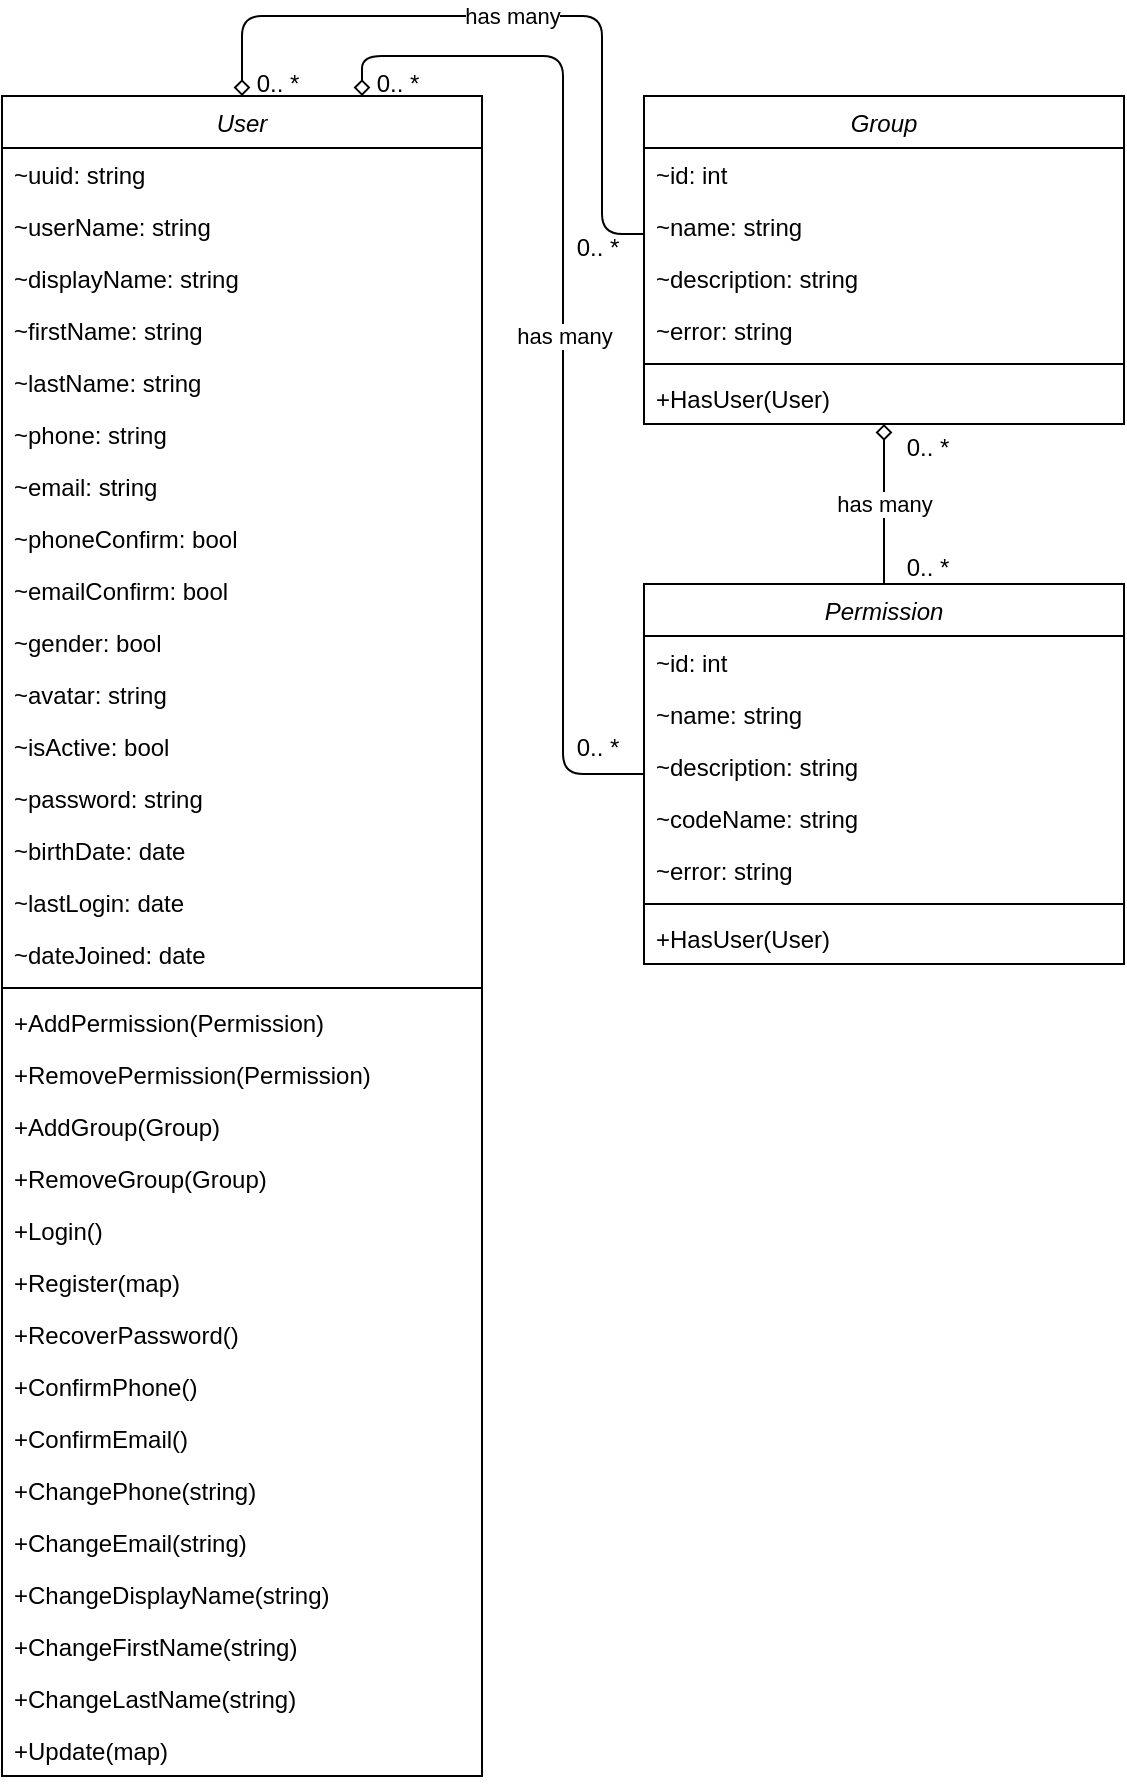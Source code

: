<mxfile version="16.1.2" type="device" pages="4"><diagram id="C5RBs43oDa-KdzZeNtuy" name="Class Diagram"><mxGraphModel dx="1368" dy="878" grid="1" gridSize="10" guides="1" tooltips="1" connect="1" arrows="1" fold="1" page="1" pageScale="1" pageWidth="827" pageHeight="1169" math="0" shadow="0"><root><mxCell id="WIyWlLk6GJQsqaUBKTNV-0"/><mxCell id="WIyWlLk6GJQsqaUBKTNV-1" parent="WIyWlLk6GJQsqaUBKTNV-0"/><mxCell id="zkfFHV4jXpPFQw0GAbJ--0" value="User" style="swimlane;fontStyle=2;align=center;verticalAlign=top;childLayout=stackLayout;horizontal=1;startSize=26;horizontalStack=0;resizeParent=1;resizeLast=0;collapsible=1;marginBottom=0;rounded=0;shadow=0;strokeWidth=1;" parent="WIyWlLk6GJQsqaUBKTNV-1" vertex="1"><mxGeometry x="40" y="80" width="240" height="840" as="geometry"><mxRectangle x="230" y="140" width="160" height="26" as="alternateBounds"/></mxGeometry></mxCell><mxCell id="zkfFHV4jXpPFQw0GAbJ--1" value="~uuid: string" style="text;align=left;verticalAlign=top;spacingLeft=4;spacingRight=4;overflow=hidden;rotatable=0;points=[[0,0.5],[1,0.5]];portConstraint=eastwest;" parent="zkfFHV4jXpPFQw0GAbJ--0" vertex="1"><mxGeometry y="26" width="240" height="26" as="geometry"/></mxCell><mxCell id="sUhvNtixTIN2UqrlOZRD-2" value="~userName: string" style="text;align=left;verticalAlign=top;spacingLeft=4;spacingRight=4;overflow=hidden;rotatable=0;points=[[0,0.5],[1,0.5]];portConstraint=eastwest;" parent="zkfFHV4jXpPFQw0GAbJ--0" vertex="1"><mxGeometry y="52" width="240" height="26" as="geometry"/></mxCell><mxCell id="sUhvNtixTIN2UqrlOZRD-53" value="~displayName: string" style="text;align=left;verticalAlign=top;spacingLeft=4;spacingRight=4;overflow=hidden;rotatable=0;points=[[0,0.5],[1,0.5]];portConstraint=eastwest;rounded=0;shadow=0;html=0;" parent="zkfFHV4jXpPFQw0GAbJ--0" vertex="1"><mxGeometry y="78" width="240" height="26" as="geometry"/></mxCell><mxCell id="sUhvNtixTIN2UqrlOZRD-1" value="~firstName: string" style="text;align=left;verticalAlign=top;spacingLeft=4;spacingRight=4;overflow=hidden;rotatable=0;points=[[0,0.5],[1,0.5]];portConstraint=eastwest;rounded=0;shadow=0;html=0;" parent="zkfFHV4jXpPFQw0GAbJ--0" vertex="1"><mxGeometry y="104" width="240" height="26" as="geometry"/></mxCell><mxCell id="sUhvNtixTIN2UqrlOZRD-0" value="~lastName: string" style="text;align=left;verticalAlign=top;spacingLeft=4;spacingRight=4;overflow=hidden;rotatable=0;points=[[0,0.5],[1,0.5]];portConstraint=eastwest;rounded=0;shadow=0;html=0;" parent="zkfFHV4jXpPFQw0GAbJ--0" vertex="1"><mxGeometry y="130" width="240" height="26" as="geometry"/></mxCell><mxCell id="zkfFHV4jXpPFQw0GAbJ--2" value="~phone: string" style="text;align=left;verticalAlign=top;spacingLeft=4;spacingRight=4;overflow=hidden;rotatable=0;points=[[0,0.5],[1,0.5]];portConstraint=eastwest;rounded=0;shadow=0;html=0;" parent="zkfFHV4jXpPFQw0GAbJ--0" vertex="1"><mxGeometry y="156" width="240" height="26" as="geometry"/></mxCell><mxCell id="zkfFHV4jXpPFQw0GAbJ--3" value="~email: string" style="text;align=left;verticalAlign=top;spacingLeft=4;spacingRight=4;overflow=hidden;rotatable=0;points=[[0,0.5],[1,0.5]];portConstraint=eastwest;rounded=0;shadow=0;html=0;" parent="zkfFHV4jXpPFQw0GAbJ--0" vertex="1"><mxGeometry y="182" width="240" height="26" as="geometry"/></mxCell><mxCell id="sUhvNtixTIN2UqrlOZRD-59" value="~phoneConfirm: bool" style="text;align=left;verticalAlign=top;spacingLeft=4;spacingRight=4;overflow=hidden;rotatable=0;points=[[0,0.5],[1,0.5]];portConstraint=eastwest;rounded=0;shadow=0;html=0;" parent="zkfFHV4jXpPFQw0GAbJ--0" vertex="1"><mxGeometry y="208" width="240" height="26" as="geometry"/></mxCell><mxCell id="sUhvNtixTIN2UqrlOZRD-58" value="~emailConfirm: bool" style="text;align=left;verticalAlign=top;spacingLeft=4;spacingRight=4;overflow=hidden;rotatable=0;points=[[0,0.5],[1,0.5]];portConstraint=eastwest;rounded=0;shadow=0;html=0;" parent="zkfFHV4jXpPFQw0GAbJ--0" vertex="1"><mxGeometry y="234" width="240" height="26" as="geometry"/></mxCell><mxCell id="sUhvNtixTIN2UqrlOZRD-7" value="~gender: bool" style="text;align=left;verticalAlign=top;spacingLeft=4;spacingRight=4;overflow=hidden;rotatable=0;points=[[0,0.5],[1,0.5]];portConstraint=eastwest;rounded=0;shadow=0;html=0;" parent="zkfFHV4jXpPFQw0GAbJ--0" vertex="1"><mxGeometry y="260" width="240" height="26" as="geometry"/></mxCell><mxCell id="sUhvNtixTIN2UqrlOZRD-8" value="~avatar: string" style="text;align=left;verticalAlign=top;spacingLeft=4;spacingRight=4;overflow=hidden;rotatable=0;points=[[0,0.5],[1,0.5]];portConstraint=eastwest;rounded=0;shadow=0;html=0;" parent="zkfFHV4jXpPFQw0GAbJ--0" vertex="1"><mxGeometry y="286" width="240" height="26" as="geometry"/></mxCell><mxCell id="sUhvNtixTIN2UqrlOZRD-3" value="~isActive: bool" style="text;align=left;verticalAlign=top;spacingLeft=4;spacingRight=4;overflow=hidden;rotatable=0;points=[[0,0.5],[1,0.5]];portConstraint=eastwest;rounded=0;shadow=0;html=0;" parent="zkfFHV4jXpPFQw0GAbJ--0" vertex="1"><mxGeometry y="312" width="240" height="26" as="geometry"/></mxCell><mxCell id="sUhvNtixTIN2UqrlOZRD-10" value="~password: string" style="text;align=left;verticalAlign=top;spacingLeft=4;spacingRight=4;overflow=hidden;rotatable=0;points=[[0,0.5],[1,0.5]];portConstraint=eastwest;rounded=0;shadow=0;html=0;" parent="zkfFHV4jXpPFQw0GAbJ--0" vertex="1"><mxGeometry y="338" width="240" height="26" as="geometry"/></mxCell><mxCell id="sUhvNtixTIN2UqrlOZRD-5" value="~birthDate: date" style="text;align=left;verticalAlign=top;spacingLeft=4;spacingRight=4;overflow=hidden;rotatable=0;points=[[0,0.5],[1,0.5]];portConstraint=eastwest;rounded=0;shadow=0;html=0;" parent="zkfFHV4jXpPFQw0GAbJ--0" vertex="1"><mxGeometry y="364" width="240" height="26" as="geometry"/></mxCell><mxCell id="sUhvNtixTIN2UqrlOZRD-9" value="~lastLogin: date" style="text;align=left;verticalAlign=top;spacingLeft=4;spacingRight=4;overflow=hidden;rotatable=0;points=[[0,0.5],[1,0.5]];portConstraint=eastwest;rounded=0;shadow=0;html=0;" parent="zkfFHV4jXpPFQw0GAbJ--0" vertex="1"><mxGeometry y="390" width="240" height="26" as="geometry"/></mxCell><mxCell id="sUhvNtixTIN2UqrlOZRD-6" value="~dateJoined: date" style="text;align=left;verticalAlign=top;spacingLeft=4;spacingRight=4;overflow=hidden;rotatable=0;points=[[0,0.5],[1,0.5]];portConstraint=eastwest;rounded=0;shadow=0;html=0;" parent="zkfFHV4jXpPFQw0GAbJ--0" vertex="1"><mxGeometry y="416" width="240" height="26" as="geometry"/></mxCell><mxCell id="zkfFHV4jXpPFQw0GAbJ--4" value="" style="line;html=1;strokeWidth=1;align=left;verticalAlign=middle;spacingTop=-1;spacingLeft=3;spacingRight=3;rotatable=0;labelPosition=right;points=[];portConstraint=eastwest;" parent="zkfFHV4jXpPFQw0GAbJ--0" vertex="1"><mxGeometry y="442" width="240" height="8" as="geometry"/></mxCell><mxCell id="sUhvNtixTIN2UqrlOZRD-60" value="+AddPermission(Permission)" style="text;align=left;verticalAlign=top;spacingLeft=4;spacingRight=4;overflow=hidden;rotatable=0;points=[[0,0.5],[1,0.5]];portConstraint=eastwest;" parent="zkfFHV4jXpPFQw0GAbJ--0" vertex="1"><mxGeometry y="450" width="240" height="26" as="geometry"/></mxCell><mxCell id="sUhvNtixTIN2UqrlOZRD-61" value="+RemovePermission(Permission)" style="text;align=left;verticalAlign=top;spacingLeft=4;spacingRight=4;overflow=hidden;rotatable=0;points=[[0,0.5],[1,0.5]];portConstraint=eastwest;" parent="zkfFHV4jXpPFQw0GAbJ--0" vertex="1"><mxGeometry y="476" width="240" height="26" as="geometry"/></mxCell><mxCell id="sUhvNtixTIN2UqrlOZRD-62" value="+AddGroup(Group)" style="text;align=left;verticalAlign=top;spacingLeft=4;spacingRight=4;overflow=hidden;rotatable=0;points=[[0,0.5],[1,0.5]];portConstraint=eastwest;" parent="zkfFHV4jXpPFQw0GAbJ--0" vertex="1"><mxGeometry y="502" width="240" height="26" as="geometry"/></mxCell><mxCell id="sUhvNtixTIN2UqrlOZRD-63" value="+RemoveGroup(Group)" style="text;align=left;verticalAlign=top;spacingLeft=4;spacingRight=4;overflow=hidden;rotatable=0;points=[[0,0.5],[1,0.5]];portConstraint=eastwest;" parent="zkfFHV4jXpPFQw0GAbJ--0" vertex="1"><mxGeometry y="528" width="240" height="26" as="geometry"/></mxCell><mxCell id="sUhvNtixTIN2UqrlOZRD-64" value="+Login()" style="text;align=left;verticalAlign=top;spacingLeft=4;spacingRight=4;overflow=hidden;rotatable=0;points=[[0,0.5],[1,0.5]];portConstraint=eastwest;" parent="zkfFHV4jXpPFQw0GAbJ--0" vertex="1"><mxGeometry y="554" width="240" height="26" as="geometry"/></mxCell><mxCell id="sUhvNtixTIN2UqrlOZRD-65" value="+Register(map)" style="text;align=left;verticalAlign=top;spacingLeft=4;spacingRight=4;overflow=hidden;rotatable=0;points=[[0,0.5],[1,0.5]];portConstraint=eastwest;" parent="zkfFHV4jXpPFQw0GAbJ--0" vertex="1"><mxGeometry y="580" width="240" height="26" as="geometry"/></mxCell><mxCell id="sUhvNtixTIN2UqrlOZRD-66" value="+RecoverPassword()" style="text;align=left;verticalAlign=top;spacingLeft=4;spacingRight=4;overflow=hidden;rotatable=0;points=[[0,0.5],[1,0.5]];portConstraint=eastwest;" parent="zkfFHV4jXpPFQw0GAbJ--0" vertex="1"><mxGeometry y="606" width="240" height="26" as="geometry"/></mxCell><mxCell id="sUhvNtixTIN2UqrlOZRD-67" value="+ConfirmPhone()" style="text;align=left;verticalAlign=top;spacingLeft=4;spacingRight=4;overflow=hidden;rotatable=0;points=[[0,0.5],[1,0.5]];portConstraint=eastwest;" parent="zkfFHV4jXpPFQw0GAbJ--0" vertex="1"><mxGeometry y="632" width="240" height="26" as="geometry"/></mxCell><mxCell id="sUhvNtixTIN2UqrlOZRD-68" value="+ConfirmEmail()" style="text;align=left;verticalAlign=top;spacingLeft=4;spacingRight=4;overflow=hidden;rotatable=0;points=[[0,0.5],[1,0.5]];portConstraint=eastwest;" parent="zkfFHV4jXpPFQw0GAbJ--0" vertex="1"><mxGeometry y="658" width="240" height="26" as="geometry"/></mxCell><mxCell id="sUhvNtixTIN2UqrlOZRD-74" value="+ChangePhone(string)" style="text;align=left;verticalAlign=top;spacingLeft=4;spacingRight=4;overflow=hidden;rotatable=0;points=[[0,0.5],[1,0.5]];portConstraint=eastwest;" parent="zkfFHV4jXpPFQw0GAbJ--0" vertex="1"><mxGeometry y="684" width="240" height="26" as="geometry"/></mxCell><mxCell id="sUhvNtixTIN2UqrlOZRD-73" value="+ChangeEmail(string)" style="text;align=left;verticalAlign=top;spacingLeft=4;spacingRight=4;overflow=hidden;rotatable=0;points=[[0,0.5],[1,0.5]];portConstraint=eastwest;" parent="zkfFHV4jXpPFQw0GAbJ--0" vertex="1"><mxGeometry y="710" width="240" height="26" as="geometry"/></mxCell><mxCell id="sUhvNtixTIN2UqrlOZRD-69" value="+ChangeDisplayName(string)" style="text;align=left;verticalAlign=top;spacingLeft=4;spacingRight=4;overflow=hidden;rotatable=0;points=[[0,0.5],[1,0.5]];portConstraint=eastwest;" parent="zkfFHV4jXpPFQw0GAbJ--0" vertex="1"><mxGeometry y="736" width="240" height="26" as="geometry"/></mxCell><mxCell id="sUhvNtixTIN2UqrlOZRD-70" value="+ChangeFirstName(string)" style="text;align=left;verticalAlign=top;spacingLeft=4;spacingRight=4;overflow=hidden;rotatable=0;points=[[0,0.5],[1,0.5]];portConstraint=eastwest;" parent="zkfFHV4jXpPFQw0GAbJ--0" vertex="1"><mxGeometry y="762" width="240" height="26" as="geometry"/></mxCell><mxCell id="sUhvNtixTIN2UqrlOZRD-71" value="+ChangeLastName(string)" style="text;align=left;verticalAlign=top;spacingLeft=4;spacingRight=4;overflow=hidden;rotatable=0;points=[[0,0.5],[1,0.5]];portConstraint=eastwest;" parent="zkfFHV4jXpPFQw0GAbJ--0" vertex="1"><mxGeometry y="788" width="240" height="26" as="geometry"/></mxCell><mxCell id="sUhvNtixTIN2UqrlOZRD-75" value="+Update(map)" style="text;align=left;verticalAlign=top;spacingLeft=4;spacingRight=4;overflow=hidden;rotatable=0;points=[[0,0.5],[1,0.5]];portConstraint=eastwest;" parent="zkfFHV4jXpPFQw0GAbJ--0" vertex="1"><mxGeometry y="814" width="240" height="26" as="geometry"/></mxCell><mxCell id="sUhvNtixTIN2UqrlOZRD-35" value="has many" style="edgeStyle=orthogonalEdgeStyle;rounded=1;orthogonalLoop=1;jettySize=auto;html=1;entryX=0.5;entryY=1;entryDx=0;entryDy=0;endArrow=diamond;endFill=0;" parent="WIyWlLk6GJQsqaUBKTNV-1" source="sUhvNtixTIN2UqrlOZRD-12" target="sUhvNtixTIN2UqrlOZRD-28" edge="1"><mxGeometry relative="1" as="geometry"/></mxCell><mxCell id="sUhvNtixTIN2UqrlOZRD-42" value="has many" style="edgeStyle=orthogonalEdgeStyle;rounded=1;orthogonalLoop=1;jettySize=auto;html=1;entryX=0.75;entryY=0;entryDx=0;entryDy=0;endArrow=diamond;endFill=0;" parent="WIyWlLk6GJQsqaUBKTNV-1" source="sUhvNtixTIN2UqrlOZRD-12" target="zkfFHV4jXpPFQw0GAbJ--0" edge="1"><mxGeometry relative="1" as="geometry"/></mxCell><mxCell id="sUhvNtixTIN2UqrlOZRD-12" value="Permission" style="swimlane;fontStyle=2;align=center;verticalAlign=top;childLayout=stackLayout;horizontal=1;startSize=26;horizontalStack=0;resizeParent=1;resizeLast=0;collapsible=1;marginBottom=0;rounded=0;shadow=0;strokeWidth=1;" parent="WIyWlLk6GJQsqaUBKTNV-1" vertex="1"><mxGeometry x="361" y="324" width="240" height="190" as="geometry"><mxRectangle x="230" y="140" width="160" height="26" as="alternateBounds"/></mxGeometry></mxCell><mxCell id="sUhvNtixTIN2UqrlOZRD-13" value="~id: int" style="text;align=left;verticalAlign=top;spacingLeft=4;spacingRight=4;overflow=hidden;rotatable=0;points=[[0,0.5],[1,0.5]];portConstraint=eastwest;" parent="sUhvNtixTIN2UqrlOZRD-12" vertex="1"><mxGeometry y="26" width="240" height="26" as="geometry"/></mxCell><mxCell id="sUhvNtixTIN2UqrlOZRD-38" value="~name: string" style="text;align=left;verticalAlign=top;spacingLeft=4;spacingRight=4;overflow=hidden;rotatable=0;points=[[0,0.5],[1,0.5]];portConstraint=eastwest;" parent="sUhvNtixTIN2UqrlOZRD-12" vertex="1"><mxGeometry y="52" width="240" height="26" as="geometry"/></mxCell><mxCell id="sUhvNtixTIN2UqrlOZRD-14" value="~description: string" style="text;align=left;verticalAlign=top;spacingLeft=4;spacingRight=4;overflow=hidden;rotatable=0;points=[[0,0.5],[1,0.5]];portConstraint=eastwest;" parent="sUhvNtixTIN2UqrlOZRD-12" vertex="1"><mxGeometry y="78" width="240" height="26" as="geometry"/></mxCell><mxCell id="sUhvNtixTIN2UqrlOZRD-56" value="~codeName: string" style="text;align=left;verticalAlign=top;spacingLeft=4;spacingRight=4;overflow=hidden;rotatable=0;points=[[0,0.5],[1,0.5]];portConstraint=eastwest;" parent="sUhvNtixTIN2UqrlOZRD-12" vertex="1"><mxGeometry y="104" width="240" height="26" as="geometry"/></mxCell><mxCell id="sUhvNtixTIN2UqrlOZRD-47" value="~error: string" style="text;align=left;verticalAlign=top;spacingLeft=4;spacingRight=4;overflow=hidden;rotatable=0;points=[[0,0.5],[1,0.5]];portConstraint=eastwest;" parent="sUhvNtixTIN2UqrlOZRD-12" vertex="1"><mxGeometry y="130" width="240" height="26" as="geometry"/></mxCell><mxCell id="sUhvNtixTIN2UqrlOZRD-26" value="" style="line;html=1;strokeWidth=1;align=left;verticalAlign=middle;spacingTop=-1;spacingLeft=3;spacingRight=3;rotatable=0;labelPosition=right;points=[];portConstraint=eastwest;" parent="sUhvNtixTIN2UqrlOZRD-12" vertex="1"><mxGeometry y="156" width="240" height="8" as="geometry"/></mxCell><mxCell id="sUhvNtixTIN2UqrlOZRD-27" value="+HasUser(User)" style="text;align=left;verticalAlign=top;spacingLeft=4;spacingRight=4;overflow=hidden;rotatable=0;points=[[0,0.5],[1,0.5]];portConstraint=eastwest;" parent="sUhvNtixTIN2UqrlOZRD-12" vertex="1"><mxGeometry y="164" width="240" height="26" as="geometry"/></mxCell><mxCell id="sUhvNtixTIN2UqrlOZRD-40" value="has many" style="edgeStyle=orthogonalEdgeStyle;rounded=1;orthogonalLoop=1;jettySize=auto;html=1;entryX=0.5;entryY=0;entryDx=0;entryDy=0;endArrow=diamond;endFill=0;" parent="WIyWlLk6GJQsqaUBKTNV-1" source="sUhvNtixTIN2UqrlOZRD-28" target="zkfFHV4jXpPFQw0GAbJ--0" edge="1"><mxGeometry relative="1" as="geometry"><Array as="points"><mxPoint x="340" y="149"/><mxPoint x="340" y="40"/><mxPoint x="160" y="40"/></Array></mxGeometry></mxCell><mxCell id="sUhvNtixTIN2UqrlOZRD-28" value="Group" style="swimlane;fontStyle=2;align=center;verticalAlign=top;childLayout=stackLayout;horizontal=1;startSize=26;horizontalStack=0;resizeParent=1;resizeLast=0;collapsible=1;marginBottom=0;rounded=0;shadow=0;strokeWidth=1;" parent="WIyWlLk6GJQsqaUBKTNV-1" vertex="1"><mxGeometry x="361" y="80" width="240" height="164" as="geometry"><mxRectangle x="230" y="140" width="160" height="26" as="alternateBounds"/></mxGeometry></mxCell><mxCell id="sUhvNtixTIN2UqrlOZRD-33" value="~id: int" style="text;align=left;verticalAlign=top;spacingLeft=4;spacingRight=4;overflow=hidden;rotatable=0;points=[[0,0.5],[1,0.5]];portConstraint=eastwest;" parent="sUhvNtixTIN2UqrlOZRD-28" vertex="1"><mxGeometry y="26" width="240" height="26" as="geometry"/></mxCell><mxCell id="sUhvNtixTIN2UqrlOZRD-29" value="~name: string" style="text;align=left;verticalAlign=top;spacingLeft=4;spacingRight=4;overflow=hidden;rotatable=0;points=[[0,0.5],[1,0.5]];portConstraint=eastwest;" parent="sUhvNtixTIN2UqrlOZRD-28" vertex="1"><mxGeometry y="52" width="240" height="26" as="geometry"/></mxCell><mxCell id="sUhvNtixTIN2UqrlOZRD-30" value="~description: string" style="text;align=left;verticalAlign=top;spacingLeft=4;spacingRight=4;overflow=hidden;rotatable=0;points=[[0,0.5],[1,0.5]];portConstraint=eastwest;" parent="sUhvNtixTIN2UqrlOZRD-28" vertex="1"><mxGeometry y="78" width="240" height="26" as="geometry"/></mxCell><mxCell id="sUhvNtixTIN2UqrlOZRD-48" value="~error: string" style="text;align=left;verticalAlign=top;spacingLeft=4;spacingRight=4;overflow=hidden;rotatable=0;points=[[0,0.5],[1,0.5]];portConstraint=eastwest;" parent="sUhvNtixTIN2UqrlOZRD-28" vertex="1"><mxGeometry y="104" width="240" height="26" as="geometry"/></mxCell><mxCell id="sUhvNtixTIN2UqrlOZRD-31" value="" style="line;html=1;strokeWidth=1;align=left;verticalAlign=middle;spacingTop=-1;spacingLeft=3;spacingRight=3;rotatable=0;labelPosition=right;points=[];portConstraint=eastwest;" parent="sUhvNtixTIN2UqrlOZRD-28" vertex="1"><mxGeometry y="130" width="240" height="8" as="geometry"/></mxCell><mxCell id="sUhvNtixTIN2UqrlOZRD-32" value="+HasUser(User)" style="text;align=left;verticalAlign=top;spacingLeft=4;spacingRight=4;overflow=hidden;rotatable=0;points=[[0,0.5],[1,0.5]];portConstraint=eastwest;" parent="sUhvNtixTIN2UqrlOZRD-28" vertex="1"><mxGeometry y="138" width="240" height="26" as="geometry"/></mxCell><mxCell id="sUhvNtixTIN2UqrlOZRD-36" value="0.. *" style="text;html=1;strokeColor=none;fillColor=none;align=center;verticalAlign=middle;whiteSpace=wrap;rounded=0;" parent="WIyWlLk6GJQsqaUBKTNV-1" vertex="1"><mxGeometry x="485" y="310" width="36" height="12" as="geometry"/></mxCell><mxCell id="sUhvNtixTIN2UqrlOZRD-37" value="0.. *" style="text;html=1;strokeColor=none;fillColor=none;align=center;verticalAlign=middle;whiteSpace=wrap;rounded=0;" parent="WIyWlLk6GJQsqaUBKTNV-1" vertex="1"><mxGeometry x="485" y="250" width="36" height="12" as="geometry"/></mxCell><mxCell id="sUhvNtixTIN2UqrlOZRD-43" value="0.. *" style="text;html=1;strokeColor=none;fillColor=none;align=center;verticalAlign=middle;whiteSpace=wrap;rounded=0;" parent="WIyWlLk6GJQsqaUBKTNV-1" vertex="1"><mxGeometry x="220" y="68" width="36" height="12" as="geometry"/></mxCell><mxCell id="sUhvNtixTIN2UqrlOZRD-44" value="0.. *" style="text;html=1;strokeColor=none;fillColor=none;align=center;verticalAlign=middle;whiteSpace=wrap;rounded=0;" parent="WIyWlLk6GJQsqaUBKTNV-1" vertex="1"><mxGeometry x="160" y="68" width="36" height="12" as="geometry"/></mxCell><mxCell id="sUhvNtixTIN2UqrlOZRD-45" value="0.. *" style="text;html=1;strokeColor=none;fillColor=none;align=center;verticalAlign=middle;whiteSpace=wrap;rounded=0;" parent="WIyWlLk6GJQsqaUBKTNV-1" vertex="1"><mxGeometry x="320" y="150" width="36" height="12" as="geometry"/></mxCell><mxCell id="sUhvNtixTIN2UqrlOZRD-46" value="0.. *" style="text;html=1;strokeColor=none;fillColor=none;align=center;verticalAlign=middle;whiteSpace=wrap;rounded=0;" parent="WIyWlLk6GJQsqaUBKTNV-1" vertex="1"><mxGeometry x="320" y="400" width="36" height="12" as="geometry"/></mxCell></root></mxGraphModel></diagram><diagram id="8u7U_o59JGhnEALa0pNM" name="Use Case Diagram"><mxGraphModel dx="943" dy="606" grid="1" gridSize="10" guides="1" tooltips="1" connect="1" arrows="1" fold="1" page="1" pageScale="1" pageWidth="850" pageHeight="1100" math="0" shadow="0"><root><mxCell id="K5rAAfudrQTqufBdF4bs-0"/><mxCell id="K5rAAfudrQTqufBdF4bs-1" parent="K5rAAfudrQTqufBdF4bs-0"/><mxCell id="K5rAAfudrQTqufBdF4bs-3" value="" style="rounded=1;whiteSpace=wrap;html=1;arcSize=1;" vertex="1" parent="K5rAAfudrQTqufBdF4bs-1"><mxGeometry x="80" y="40" width="170" height="360" as="geometry"/></mxCell><mxCell id="K5rAAfudrQTqufBdF4bs-2" value="User" style="shape=umlActor;verticalLabelPosition=bottom;verticalAlign=top;html=1;outlineConnect=0;" vertex="1" parent="K5rAAfudrQTqufBdF4bs-1"><mxGeometry x="40" y="130" width="30" height="60" as="geometry"/></mxCell><mxCell id="K5rAAfudrQTqufBdF4bs-8" style="edgeStyle=orthogonalEdgeStyle;orthogonalLoop=1;jettySize=auto;html=1;curved=1;endArrow=none;endFill=0;entryX=1;entryY=0.333;entryDx=0;entryDy=0;entryPerimeter=0;" edge="1" parent="K5rAAfudrQTqufBdF4bs-1" source="K5rAAfudrQTqufBdF4bs-6" target="K5rAAfudrQTqufBdF4bs-2"><mxGeometry relative="1" as="geometry"/></mxCell><mxCell id="K5rAAfudrQTqufBdF4bs-6" value="Login" style="ellipse;whiteSpace=wrap;html=1;" vertex="1" parent="K5rAAfudrQTqufBdF4bs-1"><mxGeometry x="120" y="50" width="105" height="70" as="geometry"/></mxCell><mxCell id="K5rAAfudrQTqufBdF4bs-9" style="edgeStyle=orthogonalEdgeStyle;curved=1;orthogonalLoop=1;jettySize=auto;html=1;endArrow=none;endFill=0;entryX=1;entryY=0.333;entryDx=0;entryDy=0;entryPerimeter=0;" edge="1" parent="K5rAAfudrQTqufBdF4bs-1" source="K5rAAfudrQTqufBdF4bs-7" target="K5rAAfudrQTqufBdF4bs-2"><mxGeometry relative="1" as="geometry"><mxPoint x="70" y="150" as="targetPoint"/></mxGeometry></mxCell><mxCell id="K5rAAfudrQTqufBdF4bs-7" value="Register" style="ellipse;whiteSpace=wrap;html=1;" vertex="1" parent="K5rAAfudrQTqufBdF4bs-1"><mxGeometry x="120" y="100" width="105" height="70" as="geometry"/></mxCell><mxCell id="K5rAAfudrQTqufBdF4bs-11" style="edgeStyle=orthogonalEdgeStyle;curved=1;orthogonalLoop=1;jettySize=auto;html=1;endArrow=none;endFill=0;entryX=1;entryY=0.333;entryDx=0;entryDy=0;entryPerimeter=0;" edge="1" parent="K5rAAfudrQTqufBdF4bs-1" source="K5rAAfudrQTqufBdF4bs-10" target="K5rAAfudrQTqufBdF4bs-2"><mxGeometry relative="1" as="geometry"><mxPoint x="80" y="150" as="targetPoint"/></mxGeometry></mxCell><mxCell id="K5rAAfudrQTqufBdF4bs-10" value="Recover&lt;br&gt;Password" style="ellipse;whiteSpace=wrap;html=1;" vertex="1" parent="K5rAAfudrQTqufBdF4bs-1"><mxGeometry x="120" y="150" width="105" height="70" as="geometry"/></mxCell><mxCell id="K5rAAfudrQTqufBdF4bs-13" style="edgeStyle=orthogonalEdgeStyle;curved=1;orthogonalLoop=1;jettySize=auto;html=1;entryX=1;entryY=0.333;entryDx=0;entryDy=0;entryPerimeter=0;endArrow=none;endFill=0;" edge="1" parent="K5rAAfudrQTqufBdF4bs-1" source="K5rAAfudrQTqufBdF4bs-12" target="K5rAAfudrQTqufBdF4bs-2"><mxGeometry relative="1" as="geometry"/></mxCell><mxCell id="IxrA0NYof5l5xEH9pbxm-1" style="edgeStyle=orthogonalEdgeStyle;curved=1;orthogonalLoop=1;jettySize=auto;html=1;entryX=1;entryY=0.333;entryDx=0;entryDy=0;entryPerimeter=0;endArrow=none;endFill=0;" edge="1" parent="K5rAAfudrQTqufBdF4bs-1" source="IxrA0NYof5l5xEH9pbxm-0" target="K5rAAfudrQTqufBdF4bs-2"><mxGeometry relative="1" as="geometry"/></mxCell><mxCell id="dCSD9S0TiOrsbyhqhyX7-0" value="Update Information" style="ellipse;whiteSpace=wrap;html=1;" vertex="1" parent="K5rAAfudrQTqufBdF4bs-1"><mxGeometry x="120" y="210" width="105" height="70" as="geometry"/></mxCell><mxCell id="dCSD9S0TiOrsbyhqhyX7-1" style="edgeStyle=orthogonalEdgeStyle;curved=1;orthogonalLoop=1;jettySize=auto;html=1;entryX=1;entryY=0.333;entryDx=0;entryDy=0;entryPerimeter=0;endArrow=none;endFill=0;" edge="1" parent="K5rAAfudrQTqufBdF4bs-1" source="dCSD9S0TiOrsbyhqhyX7-0" target="K5rAAfudrQTqufBdF4bs-2"><mxGeometry relative="1" as="geometry"/></mxCell><mxCell id="K5rAAfudrQTqufBdF4bs-12" value="Confirm Phone" style="ellipse;whiteSpace=wrap;html=1;" vertex="1" parent="K5rAAfudrQTqufBdF4bs-1"><mxGeometry x="120" y="270" width="105" height="70" as="geometry"/></mxCell><mxCell id="IxrA0NYof5l5xEH9pbxm-0" value="Confirm Email" style="ellipse;whiteSpace=wrap;html=1;" vertex="1" parent="K5rAAfudrQTqufBdF4bs-1"><mxGeometry x="120" y="320" width="105" height="70" as="geometry"/></mxCell></root></mxGraphModel></diagram><diagram id="ln4X0z2C4Y6u5AGhhvOY" name="DB"><mxGraphModel dx="1368" dy="878" grid="1" gridSize="10" guides="1" tooltips="1" connect="1" arrows="1" fold="1" page="1" pageScale="1" pageWidth="850" pageHeight="1100" math="0" shadow="0"><root><mxCell id="MzwHTkMoD51-5b6tleqs-0"/><mxCell id="MzwHTkMoD51-5b6tleqs-1" parent="MzwHTkMoD51-5b6tleqs-0"/><mxCell id="rdfEqxLULdPgzzahcr9T-89" value="User" style="shape=table;startSize=30;container=1;collapsible=1;childLayout=tableLayout;fixedRows=1;rowLines=0;fontStyle=1;align=center;resizeLast=1;" vertex="1" parent="MzwHTkMoD51-5b6tleqs-1"><mxGeometry x="300" y="60" width="180" height="540" as="geometry"/></mxCell><mxCell id="rdfEqxLULdPgzzahcr9T-90" value="" style="shape=partialRectangle;collapsible=0;dropTarget=0;pointerEvents=0;fillColor=none;top=0;left=0;bottom=1;right=0;points=[[0,0.5],[1,0.5]];portConstraint=eastwest;" vertex="1" parent="rdfEqxLULdPgzzahcr9T-89"><mxGeometry y="30" width="180" height="30" as="geometry"/></mxCell><mxCell id="rdfEqxLULdPgzzahcr9T-91" value="PK" style="shape=partialRectangle;connectable=0;fillColor=none;top=0;left=0;bottom=0;right=0;fontStyle=1;overflow=hidden;" vertex="1" parent="rdfEqxLULdPgzzahcr9T-90"><mxGeometry width="30" height="30" as="geometry"><mxRectangle width="30" height="30" as="alternateBounds"/></mxGeometry></mxCell><mxCell id="rdfEqxLULdPgzzahcr9T-92" value="ID" style="shape=partialRectangle;connectable=0;fillColor=none;top=0;left=0;bottom=0;right=0;align=left;spacingLeft=6;fontStyle=5;overflow=hidden;" vertex="1" parent="rdfEqxLULdPgzzahcr9T-90"><mxGeometry x="30" width="150" height="30" as="geometry"><mxRectangle width="150" height="30" as="alternateBounds"/></mxGeometry></mxCell><mxCell id="rdfEqxLULdPgzzahcr9T-96" value="" style="shape=partialRectangle;collapsible=0;dropTarget=0;pointerEvents=0;fillColor=none;top=0;left=0;bottom=0;right=0;points=[[0,0.5],[1,0.5]];portConstraint=eastwest;" vertex="1" parent="rdfEqxLULdPgzzahcr9T-89"><mxGeometry y="60" width="180" height="30" as="geometry"/></mxCell><mxCell id="rdfEqxLULdPgzzahcr9T-97" value="" style="shape=partialRectangle;connectable=0;fillColor=none;top=0;left=0;bottom=0;right=0;editable=1;overflow=hidden;" vertex="1" parent="rdfEqxLULdPgzzahcr9T-96"><mxGeometry width="30" height="30" as="geometry"><mxRectangle width="30" height="30" as="alternateBounds"/></mxGeometry></mxCell><mxCell id="rdfEqxLULdPgzzahcr9T-98" value="uuid" style="shape=partialRectangle;connectable=0;fillColor=none;top=0;left=0;bottom=0;right=0;align=left;spacingLeft=6;overflow=hidden;" vertex="1" parent="rdfEqxLULdPgzzahcr9T-96"><mxGeometry x="30" width="150" height="30" as="geometry"><mxRectangle width="150" height="30" as="alternateBounds"/></mxGeometry></mxCell><mxCell id="rdfEqxLULdPgzzahcr9T-93" value="" style="shape=partialRectangle;collapsible=0;dropTarget=0;pointerEvents=0;fillColor=none;top=0;left=0;bottom=0;right=0;points=[[0,0.5],[1,0.5]];portConstraint=eastwest;" vertex="1" parent="rdfEqxLULdPgzzahcr9T-89"><mxGeometry y="90" width="180" height="30" as="geometry"/></mxCell><mxCell id="rdfEqxLULdPgzzahcr9T-94" value="" style="shape=partialRectangle;connectable=0;fillColor=none;top=0;left=0;bottom=0;right=0;editable=1;overflow=hidden;" vertex="1" parent="rdfEqxLULdPgzzahcr9T-93"><mxGeometry width="30" height="30" as="geometry"><mxRectangle width="30" height="30" as="alternateBounds"/></mxGeometry></mxCell><mxCell id="rdfEqxLULdPgzzahcr9T-95" value="userName" style="shape=partialRectangle;connectable=0;fillColor=none;top=0;left=0;bottom=0;right=0;align=left;spacingLeft=6;overflow=hidden;" vertex="1" parent="rdfEqxLULdPgzzahcr9T-93"><mxGeometry x="30" width="150" height="30" as="geometry"><mxRectangle width="150" height="30" as="alternateBounds"/></mxGeometry></mxCell><mxCell id="rdfEqxLULdPgzzahcr9T-99" value="" style="shape=partialRectangle;collapsible=0;dropTarget=0;pointerEvents=0;fillColor=none;top=0;left=0;bottom=0;right=0;points=[[0,0.5],[1,0.5]];portConstraint=eastwest;" vertex="1" parent="rdfEqxLULdPgzzahcr9T-89"><mxGeometry y="120" width="180" height="30" as="geometry"/></mxCell><mxCell id="rdfEqxLULdPgzzahcr9T-100" value="" style="shape=partialRectangle;connectable=0;fillColor=none;top=0;left=0;bottom=0;right=0;editable=1;overflow=hidden;" vertex="1" parent="rdfEqxLULdPgzzahcr9T-99"><mxGeometry width="30" height="30" as="geometry"><mxRectangle width="30" height="30" as="alternateBounds"/></mxGeometry></mxCell><mxCell id="rdfEqxLULdPgzzahcr9T-101" value="displayName" style="shape=partialRectangle;connectable=0;fillColor=none;top=0;left=0;bottom=0;right=0;align=left;spacingLeft=6;overflow=hidden;" vertex="1" parent="rdfEqxLULdPgzzahcr9T-99"><mxGeometry x="30" width="150" height="30" as="geometry"><mxRectangle width="150" height="30" as="alternateBounds"/></mxGeometry></mxCell><mxCell id="rdfEqxLULdPgzzahcr9T-104" value="" style="shape=partialRectangle;collapsible=0;dropTarget=0;pointerEvents=0;fillColor=none;top=0;left=0;bottom=0;right=0;points=[[0,0.5],[1,0.5]];portConstraint=eastwest;" vertex="1" parent="rdfEqxLULdPgzzahcr9T-89"><mxGeometry y="150" width="180" height="30" as="geometry"/></mxCell><mxCell id="rdfEqxLULdPgzzahcr9T-105" value="" style="shape=partialRectangle;connectable=0;fillColor=none;top=0;left=0;bottom=0;right=0;editable=1;overflow=hidden;" vertex="1" parent="rdfEqxLULdPgzzahcr9T-104"><mxGeometry width="30" height="30" as="geometry"><mxRectangle width="30" height="30" as="alternateBounds"/></mxGeometry></mxCell><mxCell id="rdfEqxLULdPgzzahcr9T-106" value="firstName" style="shape=partialRectangle;connectable=0;fillColor=none;top=0;left=0;bottom=0;right=0;align=left;spacingLeft=6;overflow=hidden;" vertex="1" parent="rdfEqxLULdPgzzahcr9T-104"><mxGeometry x="30" width="150" height="30" as="geometry"><mxRectangle width="150" height="30" as="alternateBounds"/></mxGeometry></mxCell><mxCell id="rdfEqxLULdPgzzahcr9T-107" value="" style="shape=partialRectangle;collapsible=0;dropTarget=0;pointerEvents=0;fillColor=none;top=0;left=0;bottom=0;right=0;points=[[0,0.5],[1,0.5]];portConstraint=eastwest;" vertex="1" parent="rdfEqxLULdPgzzahcr9T-89"><mxGeometry y="180" width="180" height="30" as="geometry"/></mxCell><mxCell id="rdfEqxLULdPgzzahcr9T-108" value="" style="shape=partialRectangle;connectable=0;fillColor=none;top=0;left=0;bottom=0;right=0;editable=1;overflow=hidden;" vertex="1" parent="rdfEqxLULdPgzzahcr9T-107"><mxGeometry width="30" height="30" as="geometry"><mxRectangle width="30" height="30" as="alternateBounds"/></mxGeometry></mxCell><mxCell id="rdfEqxLULdPgzzahcr9T-109" value="lastName" style="shape=partialRectangle;connectable=0;fillColor=none;top=0;left=0;bottom=0;right=0;align=left;spacingLeft=6;overflow=hidden;" vertex="1" parent="rdfEqxLULdPgzzahcr9T-107"><mxGeometry x="30" width="150" height="30" as="geometry"><mxRectangle width="150" height="30" as="alternateBounds"/></mxGeometry></mxCell><mxCell id="rdfEqxLULdPgzzahcr9T-110" value="" style="shape=partialRectangle;collapsible=0;dropTarget=0;pointerEvents=0;fillColor=none;top=0;left=0;bottom=0;right=0;points=[[0,0.5],[1,0.5]];portConstraint=eastwest;" vertex="1" parent="rdfEqxLULdPgzzahcr9T-89"><mxGeometry y="210" width="180" height="30" as="geometry"/></mxCell><mxCell id="rdfEqxLULdPgzzahcr9T-111" value="" style="shape=partialRectangle;connectable=0;fillColor=none;top=0;left=0;bottom=0;right=0;editable=1;overflow=hidden;" vertex="1" parent="rdfEqxLULdPgzzahcr9T-110"><mxGeometry width="30" height="30" as="geometry"><mxRectangle width="30" height="30" as="alternateBounds"/></mxGeometry></mxCell><mxCell id="rdfEqxLULdPgzzahcr9T-112" value="phone" style="shape=partialRectangle;connectable=0;fillColor=none;top=0;left=0;bottom=0;right=0;align=left;spacingLeft=6;overflow=hidden;" vertex="1" parent="rdfEqxLULdPgzzahcr9T-110"><mxGeometry x="30" width="150" height="30" as="geometry"><mxRectangle width="150" height="30" as="alternateBounds"/></mxGeometry></mxCell><mxCell id="rdfEqxLULdPgzzahcr9T-113" value="" style="shape=partialRectangle;collapsible=0;dropTarget=0;pointerEvents=0;fillColor=none;top=0;left=0;bottom=0;right=0;points=[[0,0.5],[1,0.5]];portConstraint=eastwest;" vertex="1" parent="rdfEqxLULdPgzzahcr9T-89"><mxGeometry y="240" width="180" height="30" as="geometry"/></mxCell><mxCell id="rdfEqxLULdPgzzahcr9T-114" value="" style="shape=partialRectangle;connectable=0;fillColor=none;top=0;left=0;bottom=0;right=0;editable=1;overflow=hidden;" vertex="1" parent="rdfEqxLULdPgzzahcr9T-113"><mxGeometry width="30" height="30" as="geometry"><mxRectangle width="30" height="30" as="alternateBounds"/></mxGeometry></mxCell><mxCell id="rdfEqxLULdPgzzahcr9T-115" value="email" style="shape=partialRectangle;connectable=0;fillColor=none;top=0;left=0;bottom=0;right=0;align=left;spacingLeft=6;overflow=hidden;" vertex="1" parent="rdfEqxLULdPgzzahcr9T-113"><mxGeometry x="30" width="150" height="30" as="geometry"><mxRectangle width="150" height="30" as="alternateBounds"/></mxGeometry></mxCell><mxCell id="rdfEqxLULdPgzzahcr9T-116" value="" style="shape=partialRectangle;collapsible=0;dropTarget=0;pointerEvents=0;fillColor=none;top=0;left=0;bottom=0;right=0;points=[[0,0.5],[1,0.5]];portConstraint=eastwest;" vertex="1" parent="rdfEqxLULdPgzzahcr9T-89"><mxGeometry y="270" width="180" height="30" as="geometry"/></mxCell><mxCell id="rdfEqxLULdPgzzahcr9T-117" value="" style="shape=partialRectangle;connectable=0;fillColor=none;top=0;left=0;bottom=0;right=0;editable=1;overflow=hidden;" vertex="1" parent="rdfEqxLULdPgzzahcr9T-116"><mxGeometry width="30" height="30" as="geometry"><mxRectangle width="30" height="30" as="alternateBounds"/></mxGeometry></mxCell><mxCell id="rdfEqxLULdPgzzahcr9T-118" value="phoneConfirm" style="shape=partialRectangle;connectable=0;fillColor=none;top=0;left=0;bottom=0;right=0;align=left;spacingLeft=6;overflow=hidden;" vertex="1" parent="rdfEqxLULdPgzzahcr9T-116"><mxGeometry x="30" width="150" height="30" as="geometry"><mxRectangle width="150" height="30" as="alternateBounds"/></mxGeometry></mxCell><mxCell id="rdfEqxLULdPgzzahcr9T-119" value="" style="shape=partialRectangle;collapsible=0;dropTarget=0;pointerEvents=0;fillColor=none;top=0;left=0;bottom=0;right=0;points=[[0,0.5],[1,0.5]];portConstraint=eastwest;" vertex="1" parent="rdfEqxLULdPgzzahcr9T-89"><mxGeometry y="300" width="180" height="30" as="geometry"/></mxCell><mxCell id="rdfEqxLULdPgzzahcr9T-120" value="" style="shape=partialRectangle;connectable=0;fillColor=none;top=0;left=0;bottom=0;right=0;editable=1;overflow=hidden;" vertex="1" parent="rdfEqxLULdPgzzahcr9T-119"><mxGeometry width="30" height="30" as="geometry"><mxRectangle width="30" height="30" as="alternateBounds"/></mxGeometry></mxCell><mxCell id="rdfEqxLULdPgzzahcr9T-121" value="emailConfirm" style="shape=partialRectangle;connectable=0;fillColor=none;top=0;left=0;bottom=0;right=0;align=left;spacingLeft=6;overflow=hidden;" vertex="1" parent="rdfEqxLULdPgzzahcr9T-119"><mxGeometry x="30" width="150" height="30" as="geometry"><mxRectangle width="150" height="30" as="alternateBounds"/></mxGeometry></mxCell><mxCell id="rdfEqxLULdPgzzahcr9T-122" value="" style="shape=partialRectangle;collapsible=0;dropTarget=0;pointerEvents=0;fillColor=none;top=0;left=0;bottom=0;right=0;points=[[0,0.5],[1,0.5]];portConstraint=eastwest;" vertex="1" parent="rdfEqxLULdPgzzahcr9T-89"><mxGeometry y="330" width="180" height="30" as="geometry"/></mxCell><mxCell id="rdfEqxLULdPgzzahcr9T-123" value="" style="shape=partialRectangle;connectable=0;fillColor=none;top=0;left=0;bottom=0;right=0;editable=1;overflow=hidden;" vertex="1" parent="rdfEqxLULdPgzzahcr9T-122"><mxGeometry width="30" height="30" as="geometry"><mxRectangle width="30" height="30" as="alternateBounds"/></mxGeometry></mxCell><mxCell id="rdfEqxLULdPgzzahcr9T-124" value="gender" style="shape=partialRectangle;connectable=0;fillColor=none;top=0;left=0;bottom=0;right=0;align=left;spacingLeft=6;overflow=hidden;" vertex="1" parent="rdfEqxLULdPgzzahcr9T-122"><mxGeometry x="30" width="150" height="30" as="geometry"><mxRectangle width="150" height="30" as="alternateBounds"/></mxGeometry></mxCell><mxCell id="rdfEqxLULdPgzzahcr9T-125" value="" style="shape=partialRectangle;collapsible=0;dropTarget=0;pointerEvents=0;fillColor=none;top=0;left=0;bottom=0;right=0;points=[[0,0.5],[1,0.5]];portConstraint=eastwest;" vertex="1" parent="rdfEqxLULdPgzzahcr9T-89"><mxGeometry y="360" width="180" height="30" as="geometry"/></mxCell><mxCell id="rdfEqxLULdPgzzahcr9T-126" value="" style="shape=partialRectangle;connectable=0;fillColor=none;top=0;left=0;bottom=0;right=0;editable=1;overflow=hidden;" vertex="1" parent="rdfEqxLULdPgzzahcr9T-125"><mxGeometry width="30" height="30" as="geometry"><mxRectangle width="30" height="30" as="alternateBounds"/></mxGeometry></mxCell><mxCell id="rdfEqxLULdPgzzahcr9T-127" value="avatar" style="shape=partialRectangle;connectable=0;fillColor=none;top=0;left=0;bottom=0;right=0;align=left;spacingLeft=6;overflow=hidden;" vertex="1" parent="rdfEqxLULdPgzzahcr9T-125"><mxGeometry x="30" width="150" height="30" as="geometry"><mxRectangle width="150" height="30" as="alternateBounds"/></mxGeometry></mxCell><mxCell id="rdfEqxLULdPgzzahcr9T-128" value="" style="shape=partialRectangle;collapsible=0;dropTarget=0;pointerEvents=0;fillColor=none;top=0;left=0;bottom=0;right=0;points=[[0,0.5],[1,0.5]];portConstraint=eastwest;" vertex="1" parent="rdfEqxLULdPgzzahcr9T-89"><mxGeometry y="390" width="180" height="30" as="geometry"/></mxCell><mxCell id="rdfEqxLULdPgzzahcr9T-129" value="" style="shape=partialRectangle;connectable=0;fillColor=none;top=0;left=0;bottom=0;right=0;editable=1;overflow=hidden;" vertex="1" parent="rdfEqxLULdPgzzahcr9T-128"><mxGeometry width="30" height="30" as="geometry"><mxRectangle width="30" height="30" as="alternateBounds"/></mxGeometry></mxCell><mxCell id="rdfEqxLULdPgzzahcr9T-130" value="isActive" style="shape=partialRectangle;connectable=0;fillColor=none;top=0;left=0;bottom=0;right=0;align=left;spacingLeft=6;overflow=hidden;" vertex="1" parent="rdfEqxLULdPgzzahcr9T-128"><mxGeometry x="30" width="150" height="30" as="geometry"><mxRectangle width="150" height="30" as="alternateBounds"/></mxGeometry></mxCell><mxCell id="rdfEqxLULdPgzzahcr9T-131" value="" style="shape=partialRectangle;collapsible=0;dropTarget=0;pointerEvents=0;fillColor=none;top=0;left=0;bottom=0;right=0;points=[[0,0.5],[1,0.5]];portConstraint=eastwest;" vertex="1" parent="rdfEqxLULdPgzzahcr9T-89"><mxGeometry y="420" width="180" height="30" as="geometry"/></mxCell><mxCell id="rdfEqxLULdPgzzahcr9T-132" value="" style="shape=partialRectangle;connectable=0;fillColor=none;top=0;left=0;bottom=0;right=0;editable=1;overflow=hidden;" vertex="1" parent="rdfEqxLULdPgzzahcr9T-131"><mxGeometry width="30" height="30" as="geometry"><mxRectangle width="30" height="30" as="alternateBounds"/></mxGeometry></mxCell><mxCell id="rdfEqxLULdPgzzahcr9T-133" value="password" style="shape=partialRectangle;connectable=0;fillColor=none;top=0;left=0;bottom=0;right=0;align=left;spacingLeft=6;overflow=hidden;" vertex="1" parent="rdfEqxLULdPgzzahcr9T-131"><mxGeometry x="30" width="150" height="30" as="geometry"><mxRectangle width="150" height="30" as="alternateBounds"/></mxGeometry></mxCell><mxCell id="rdfEqxLULdPgzzahcr9T-134" value="" style="shape=partialRectangle;collapsible=0;dropTarget=0;pointerEvents=0;fillColor=none;top=0;left=0;bottom=0;right=0;points=[[0,0.5],[1,0.5]];portConstraint=eastwest;" vertex="1" parent="rdfEqxLULdPgzzahcr9T-89"><mxGeometry y="450" width="180" height="30" as="geometry"/></mxCell><mxCell id="rdfEqxLULdPgzzahcr9T-135" value="" style="shape=partialRectangle;connectable=0;fillColor=none;top=0;left=0;bottom=0;right=0;editable=1;overflow=hidden;" vertex="1" parent="rdfEqxLULdPgzzahcr9T-134"><mxGeometry width="30" height="30" as="geometry"><mxRectangle width="30" height="30" as="alternateBounds"/></mxGeometry></mxCell><mxCell id="rdfEqxLULdPgzzahcr9T-136" value="birthDate" style="shape=partialRectangle;connectable=0;fillColor=none;top=0;left=0;bottom=0;right=0;align=left;spacingLeft=6;overflow=hidden;" vertex="1" parent="rdfEqxLULdPgzzahcr9T-134"><mxGeometry x="30" width="150" height="30" as="geometry"><mxRectangle width="150" height="30" as="alternateBounds"/></mxGeometry></mxCell><mxCell id="rdfEqxLULdPgzzahcr9T-137" value="" style="shape=partialRectangle;collapsible=0;dropTarget=0;pointerEvents=0;fillColor=none;top=0;left=0;bottom=0;right=0;points=[[0,0.5],[1,0.5]];portConstraint=eastwest;" vertex="1" parent="rdfEqxLULdPgzzahcr9T-89"><mxGeometry y="480" width="180" height="30" as="geometry"/></mxCell><mxCell id="rdfEqxLULdPgzzahcr9T-138" value="" style="shape=partialRectangle;connectable=0;fillColor=none;top=0;left=0;bottom=0;right=0;editable=1;overflow=hidden;" vertex="1" parent="rdfEqxLULdPgzzahcr9T-137"><mxGeometry width="30" height="30" as="geometry"><mxRectangle width="30" height="30" as="alternateBounds"/></mxGeometry></mxCell><mxCell id="rdfEqxLULdPgzzahcr9T-139" value="lastLogin" style="shape=partialRectangle;connectable=0;fillColor=none;top=0;left=0;bottom=0;right=0;align=left;spacingLeft=6;overflow=hidden;" vertex="1" parent="rdfEqxLULdPgzzahcr9T-137"><mxGeometry x="30" width="150" height="30" as="geometry"><mxRectangle width="150" height="30" as="alternateBounds"/></mxGeometry></mxCell><mxCell id="rdfEqxLULdPgzzahcr9T-140" value="" style="shape=partialRectangle;collapsible=0;dropTarget=0;pointerEvents=0;fillColor=none;top=0;left=0;bottom=0;right=0;points=[[0,0.5],[1,0.5]];portConstraint=eastwest;" vertex="1" parent="rdfEqxLULdPgzzahcr9T-89"><mxGeometry y="510" width="180" height="30" as="geometry"/></mxCell><mxCell id="rdfEqxLULdPgzzahcr9T-141" value="" style="shape=partialRectangle;connectable=0;fillColor=none;top=0;left=0;bottom=0;right=0;editable=1;overflow=hidden;" vertex="1" parent="rdfEqxLULdPgzzahcr9T-140"><mxGeometry width="30" height="30" as="geometry"><mxRectangle width="30" height="30" as="alternateBounds"/></mxGeometry></mxCell><mxCell id="rdfEqxLULdPgzzahcr9T-142" value="dateJoined" style="shape=partialRectangle;connectable=0;fillColor=none;top=0;left=0;bottom=0;right=0;align=left;spacingLeft=6;overflow=hidden;" vertex="1" parent="rdfEqxLULdPgzzahcr9T-140"><mxGeometry x="30" width="150" height="30" as="geometry"><mxRectangle width="150" height="30" as="alternateBounds"/></mxGeometry></mxCell><mxCell id="rdfEqxLULdPgzzahcr9T-237" style="edgeStyle=orthogonalEdgeStyle;rounded=1;orthogonalLoop=1;jettySize=auto;html=1;entryX=0.5;entryY=0;entryDx=0;entryDy=0;startArrow=ERzeroToMany;startFill=0;endArrow=ERzeroToMany;endFill=0;" edge="1" parent="MzwHTkMoD51-5b6tleqs-1" source="rdfEqxLULdPgzzahcr9T-152" target="rdfEqxLULdPgzzahcr9T-89"><mxGeometry relative="1" as="geometry"/></mxCell><mxCell id="rdfEqxLULdPgzzahcr9T-152" value="Group" style="shape=table;startSize=30;container=1;collapsible=1;childLayout=tableLayout;fixedRows=1;rowLines=0;fontStyle=1;align=center;resizeLast=1;" vertex="1" parent="MzwHTkMoD51-5b6tleqs-1"><mxGeometry x="70" y="60" width="180" height="150" as="geometry"/></mxCell><mxCell id="rdfEqxLULdPgzzahcr9T-153" value="" style="shape=partialRectangle;collapsible=0;dropTarget=0;pointerEvents=0;fillColor=none;top=0;left=0;bottom=1;right=0;points=[[0,0.5],[1,0.5]];portConstraint=eastwest;" vertex="1" parent="rdfEqxLULdPgzzahcr9T-152"><mxGeometry y="30" width="180" height="30" as="geometry"/></mxCell><mxCell id="rdfEqxLULdPgzzahcr9T-154" value="PK" style="shape=partialRectangle;connectable=0;fillColor=none;top=0;left=0;bottom=0;right=0;fontStyle=1;overflow=hidden;" vertex="1" parent="rdfEqxLULdPgzzahcr9T-153"><mxGeometry width="30" height="30" as="geometry"><mxRectangle width="30" height="30" as="alternateBounds"/></mxGeometry></mxCell><mxCell id="rdfEqxLULdPgzzahcr9T-155" value="ID" style="shape=partialRectangle;connectable=0;fillColor=none;top=0;left=0;bottom=0;right=0;align=left;spacingLeft=6;fontStyle=5;overflow=hidden;" vertex="1" parent="rdfEqxLULdPgzzahcr9T-153"><mxGeometry x="30" width="150" height="30" as="geometry"><mxRectangle width="150" height="30" as="alternateBounds"/></mxGeometry></mxCell><mxCell id="rdfEqxLULdPgzzahcr9T-156" value="" style="shape=partialRectangle;collapsible=0;dropTarget=0;pointerEvents=0;fillColor=none;top=0;left=0;bottom=0;right=0;points=[[0,0.5],[1,0.5]];portConstraint=eastwest;" vertex="1" parent="rdfEqxLULdPgzzahcr9T-152"><mxGeometry y="60" width="180" height="30" as="geometry"/></mxCell><mxCell id="rdfEqxLULdPgzzahcr9T-157" value="" style="shape=partialRectangle;connectable=0;fillColor=none;top=0;left=0;bottom=0;right=0;editable=1;overflow=hidden;" vertex="1" parent="rdfEqxLULdPgzzahcr9T-156"><mxGeometry width="30" height="30" as="geometry"><mxRectangle width="30" height="30" as="alternateBounds"/></mxGeometry></mxCell><mxCell id="rdfEqxLULdPgzzahcr9T-158" value="name" style="shape=partialRectangle;connectable=0;fillColor=none;top=0;left=0;bottom=0;right=0;align=left;spacingLeft=6;overflow=hidden;" vertex="1" parent="rdfEqxLULdPgzzahcr9T-156"><mxGeometry x="30" width="150" height="30" as="geometry"><mxRectangle width="150" height="30" as="alternateBounds"/></mxGeometry></mxCell><mxCell id="rdfEqxLULdPgzzahcr9T-159" value="" style="shape=partialRectangle;collapsible=0;dropTarget=0;pointerEvents=0;fillColor=none;top=0;left=0;bottom=0;right=0;points=[[0,0.5],[1,0.5]];portConstraint=eastwest;" vertex="1" parent="rdfEqxLULdPgzzahcr9T-152"><mxGeometry y="90" width="180" height="30" as="geometry"/></mxCell><mxCell id="rdfEqxLULdPgzzahcr9T-160" value="" style="shape=partialRectangle;connectable=0;fillColor=none;top=0;left=0;bottom=0;right=0;editable=1;overflow=hidden;" vertex="1" parent="rdfEqxLULdPgzzahcr9T-159"><mxGeometry width="30" height="30" as="geometry"><mxRectangle width="30" height="30" as="alternateBounds"/></mxGeometry></mxCell><mxCell id="rdfEqxLULdPgzzahcr9T-161" value="description" style="shape=partialRectangle;connectable=0;fillColor=none;top=0;left=0;bottom=0;right=0;align=left;spacingLeft=6;overflow=hidden;" vertex="1" parent="rdfEqxLULdPgzzahcr9T-159"><mxGeometry x="30" width="150" height="30" as="geometry"><mxRectangle width="150" height="30" as="alternateBounds"/></mxGeometry></mxCell><mxCell id="rdfEqxLULdPgzzahcr9T-162" value="" style="shape=partialRectangle;collapsible=0;dropTarget=0;pointerEvents=0;fillColor=none;top=0;left=0;bottom=0;right=0;points=[[0,0.5],[1,0.5]];portConstraint=eastwest;" vertex="1" parent="rdfEqxLULdPgzzahcr9T-152"><mxGeometry y="120" width="180" height="30" as="geometry"/></mxCell><mxCell id="rdfEqxLULdPgzzahcr9T-163" value="" style="shape=partialRectangle;connectable=0;fillColor=none;top=0;left=0;bottom=0;right=0;editable=1;overflow=hidden;" vertex="1" parent="rdfEqxLULdPgzzahcr9T-162"><mxGeometry width="30" height="30" as="geometry"><mxRectangle width="30" height="30" as="alternateBounds"/></mxGeometry></mxCell><mxCell id="rdfEqxLULdPgzzahcr9T-164" value="error" style="shape=partialRectangle;connectable=0;fillColor=none;top=0;left=0;bottom=0;right=0;align=left;spacingLeft=6;overflow=hidden;" vertex="1" parent="rdfEqxLULdPgzzahcr9T-162"><mxGeometry x="30" width="150" height="30" as="geometry"><mxRectangle width="150" height="30" as="alternateBounds"/></mxGeometry></mxCell><mxCell id="rdfEqxLULdPgzzahcr9T-236" style="edgeStyle=orthogonalEdgeStyle;orthogonalLoop=1;jettySize=auto;html=1;entryX=0.5;entryY=0;entryDx=0;entryDy=0;endArrow=ERzeroToMany;endFill=0;rounded=1;startArrow=ERzeroToMany;startFill=0;" edge="1" parent="MzwHTkMoD51-5b6tleqs-1" source="rdfEqxLULdPgzzahcr9T-204" target="rdfEqxLULdPgzzahcr9T-152"><mxGeometry relative="1" as="geometry"><Array as="points"><mxPoint x="160" y="235"/><mxPoint x="40" y="235"/><mxPoint x="40" y="40"/><mxPoint x="160" y="40"/></Array></mxGeometry></mxCell><mxCell id="rdfEqxLULdPgzzahcr9T-204" value="Permission" style="shape=table;startSize=30;container=1;collapsible=1;childLayout=tableLayout;fixedRows=1;rowLines=0;fontStyle=1;align=center;resizeLast=1;" vertex="1" parent="MzwHTkMoD51-5b6tleqs-1"><mxGeometry x="70" y="260" width="180" height="180" as="geometry"/></mxCell><mxCell id="rdfEqxLULdPgzzahcr9T-205" value="" style="shape=partialRectangle;collapsible=0;dropTarget=0;pointerEvents=0;fillColor=none;top=0;left=0;bottom=1;right=0;points=[[0,0.5],[1,0.5]];portConstraint=eastwest;" vertex="1" parent="rdfEqxLULdPgzzahcr9T-204"><mxGeometry y="30" width="180" height="30" as="geometry"/></mxCell><mxCell id="rdfEqxLULdPgzzahcr9T-206" value="PK" style="shape=partialRectangle;connectable=0;fillColor=none;top=0;left=0;bottom=0;right=0;fontStyle=1;overflow=hidden;" vertex="1" parent="rdfEqxLULdPgzzahcr9T-205"><mxGeometry width="30" height="30" as="geometry"><mxRectangle width="30" height="30" as="alternateBounds"/></mxGeometry></mxCell><mxCell id="rdfEqxLULdPgzzahcr9T-207" value="ID" style="shape=partialRectangle;connectable=0;fillColor=none;top=0;left=0;bottom=0;right=0;align=left;spacingLeft=6;fontStyle=5;overflow=hidden;" vertex="1" parent="rdfEqxLULdPgzzahcr9T-205"><mxGeometry x="30" width="150" height="30" as="geometry"><mxRectangle width="150" height="30" as="alternateBounds"/></mxGeometry></mxCell><mxCell id="rdfEqxLULdPgzzahcr9T-208" value="" style="shape=partialRectangle;collapsible=0;dropTarget=0;pointerEvents=0;fillColor=none;top=0;left=0;bottom=0;right=0;points=[[0,0.5],[1,0.5]];portConstraint=eastwest;" vertex="1" parent="rdfEqxLULdPgzzahcr9T-204"><mxGeometry y="60" width="180" height="30" as="geometry"/></mxCell><mxCell id="rdfEqxLULdPgzzahcr9T-209" value="" style="shape=partialRectangle;connectable=0;fillColor=none;top=0;left=0;bottom=0;right=0;editable=1;overflow=hidden;" vertex="1" parent="rdfEqxLULdPgzzahcr9T-208"><mxGeometry width="30" height="30" as="geometry"><mxRectangle width="30" height="30" as="alternateBounds"/></mxGeometry></mxCell><mxCell id="rdfEqxLULdPgzzahcr9T-210" value="name" style="shape=partialRectangle;connectable=0;fillColor=none;top=0;left=0;bottom=0;right=0;align=left;spacingLeft=6;overflow=hidden;" vertex="1" parent="rdfEqxLULdPgzzahcr9T-208"><mxGeometry x="30" width="150" height="30" as="geometry"><mxRectangle width="150" height="30" as="alternateBounds"/></mxGeometry></mxCell><mxCell id="rdfEqxLULdPgzzahcr9T-211" value="" style="shape=partialRectangle;collapsible=0;dropTarget=0;pointerEvents=0;fillColor=none;top=0;left=0;bottom=0;right=0;points=[[0,0.5],[1,0.5]];portConstraint=eastwest;" vertex="1" parent="rdfEqxLULdPgzzahcr9T-204"><mxGeometry y="90" width="180" height="30" as="geometry"/></mxCell><mxCell id="rdfEqxLULdPgzzahcr9T-212" value="" style="shape=partialRectangle;connectable=0;fillColor=none;top=0;left=0;bottom=0;right=0;editable=1;overflow=hidden;" vertex="1" parent="rdfEqxLULdPgzzahcr9T-211"><mxGeometry width="30" height="30" as="geometry"><mxRectangle width="30" height="30" as="alternateBounds"/></mxGeometry></mxCell><mxCell id="rdfEqxLULdPgzzahcr9T-213" value="description" style="shape=partialRectangle;connectable=0;fillColor=none;top=0;left=0;bottom=0;right=0;align=left;spacingLeft=6;overflow=hidden;" vertex="1" parent="rdfEqxLULdPgzzahcr9T-211"><mxGeometry x="30" width="150" height="30" as="geometry"><mxRectangle width="150" height="30" as="alternateBounds"/></mxGeometry></mxCell><mxCell id="rdfEqxLULdPgzzahcr9T-214" value="" style="shape=partialRectangle;collapsible=0;dropTarget=0;pointerEvents=0;fillColor=none;top=0;left=0;bottom=0;right=0;points=[[0,0.5],[1,0.5]];portConstraint=eastwest;" vertex="1" parent="rdfEqxLULdPgzzahcr9T-204"><mxGeometry y="120" width="180" height="30" as="geometry"/></mxCell><mxCell id="rdfEqxLULdPgzzahcr9T-215" value="" style="shape=partialRectangle;connectable=0;fillColor=none;top=0;left=0;bottom=0;right=0;editable=1;overflow=hidden;" vertex="1" parent="rdfEqxLULdPgzzahcr9T-214"><mxGeometry width="30" height="30" as="geometry"><mxRectangle width="30" height="30" as="alternateBounds"/></mxGeometry></mxCell><mxCell id="rdfEqxLULdPgzzahcr9T-216" value="codeName" style="shape=partialRectangle;connectable=0;fillColor=none;top=0;left=0;bottom=0;right=0;align=left;spacingLeft=6;overflow=hidden;" vertex="1" parent="rdfEqxLULdPgzzahcr9T-214"><mxGeometry x="30" width="150" height="30" as="geometry"><mxRectangle width="150" height="30" as="alternateBounds"/></mxGeometry></mxCell><mxCell id="rdfEqxLULdPgzzahcr9T-217" value="" style="shape=partialRectangle;collapsible=0;dropTarget=0;pointerEvents=0;fillColor=none;top=0;left=0;bottom=0;right=0;points=[[0,0.5],[1,0.5]];portConstraint=eastwest;" vertex="1" parent="rdfEqxLULdPgzzahcr9T-204"><mxGeometry y="150" width="180" height="30" as="geometry"/></mxCell><mxCell id="rdfEqxLULdPgzzahcr9T-218" value="" style="shape=partialRectangle;connectable=0;fillColor=none;top=0;left=0;bottom=0;right=0;editable=1;overflow=hidden;" vertex="1" parent="rdfEqxLULdPgzzahcr9T-217"><mxGeometry width="30" height="30" as="geometry"><mxRectangle width="30" height="30" as="alternateBounds"/></mxGeometry></mxCell><mxCell id="rdfEqxLULdPgzzahcr9T-219" value="error" style="shape=partialRectangle;connectable=0;fillColor=none;top=0;left=0;bottom=0;right=0;align=left;spacingLeft=6;overflow=hidden;" vertex="1" parent="rdfEqxLULdPgzzahcr9T-217"><mxGeometry x="30" width="150" height="30" as="geometry"><mxRectangle width="150" height="30" as="alternateBounds"/></mxGeometry></mxCell><mxCell id="rdfEqxLULdPgzzahcr9T-238" value="History" style="shape=table;startSize=30;container=1;collapsible=1;childLayout=tableLayout;fixedRows=1;rowLines=0;fontStyle=1;align=center;resizeLast=1;" vertex="1" parent="MzwHTkMoD51-5b6tleqs-1"><mxGeometry x="520" y="60" width="180" height="180" as="geometry"/></mxCell><mxCell id="rdfEqxLULdPgzzahcr9T-239" value="" style="shape=partialRectangle;collapsible=0;dropTarget=0;pointerEvents=0;fillColor=none;top=0;left=0;bottom=1;right=0;points=[[0,0.5],[1,0.5]];portConstraint=eastwest;" vertex="1" parent="rdfEqxLULdPgzzahcr9T-238"><mxGeometry y="30" width="180" height="30" as="geometry"/></mxCell><mxCell id="rdfEqxLULdPgzzahcr9T-240" value="PK" style="shape=partialRectangle;connectable=0;fillColor=none;top=0;left=0;bottom=0;right=0;fontStyle=1;overflow=hidden;" vertex="1" parent="rdfEqxLULdPgzzahcr9T-239"><mxGeometry width="30" height="30" as="geometry"><mxRectangle width="30" height="30" as="alternateBounds"/></mxGeometry></mxCell><mxCell id="rdfEqxLULdPgzzahcr9T-241" value="ID" style="shape=partialRectangle;connectable=0;fillColor=none;top=0;left=0;bottom=0;right=0;align=left;spacingLeft=6;fontStyle=5;overflow=hidden;" vertex="1" parent="rdfEqxLULdPgzzahcr9T-239"><mxGeometry x="30" width="150" height="30" as="geometry"><mxRectangle width="150" height="30" as="alternateBounds"/></mxGeometry></mxCell><mxCell id="rdfEqxLULdPgzzahcr9T-242" value="" style="shape=partialRectangle;collapsible=0;dropTarget=0;pointerEvents=0;fillColor=none;top=0;left=0;bottom=0;right=0;points=[[0,0.5],[1,0.5]];portConstraint=eastwest;" vertex="1" parent="rdfEqxLULdPgzzahcr9T-238"><mxGeometry y="60" width="180" height="30" as="geometry"/></mxCell><mxCell id="rdfEqxLULdPgzzahcr9T-243" value="" style="shape=partialRectangle;connectable=0;fillColor=none;top=0;left=0;bottom=0;right=0;editable=1;overflow=hidden;" vertex="1" parent="rdfEqxLULdPgzzahcr9T-242"><mxGeometry width="30" height="30" as="geometry"><mxRectangle width="30" height="30" as="alternateBounds"/></mxGeometry></mxCell><mxCell id="rdfEqxLULdPgzzahcr9T-244" value="tableName" style="shape=partialRectangle;connectable=0;fillColor=none;top=0;left=0;bottom=0;right=0;align=left;spacingLeft=6;overflow=hidden;" vertex="1" parent="rdfEqxLULdPgzzahcr9T-242"><mxGeometry x="30" width="150" height="30" as="geometry"><mxRectangle width="150" height="30" as="alternateBounds"/></mxGeometry></mxCell><mxCell id="rdfEqxLULdPgzzahcr9T-245" value="" style="shape=partialRectangle;collapsible=0;dropTarget=0;pointerEvents=0;fillColor=none;top=0;left=0;bottom=0;right=0;points=[[0,0.5],[1,0.5]];portConstraint=eastwest;" vertex="1" parent="rdfEqxLULdPgzzahcr9T-238"><mxGeometry y="90" width="180" height="30" as="geometry"/></mxCell><mxCell id="rdfEqxLULdPgzzahcr9T-246" value="" style="shape=partialRectangle;connectable=0;fillColor=none;top=0;left=0;bottom=0;right=0;editable=1;overflow=hidden;" vertex="1" parent="rdfEqxLULdPgzzahcr9T-245"><mxGeometry width="30" height="30" as="geometry"><mxRectangle width="30" height="30" as="alternateBounds"/></mxGeometry></mxCell><mxCell id="rdfEqxLULdPgzzahcr9T-247" value="fieldName" style="shape=partialRectangle;connectable=0;fillColor=none;top=0;left=0;bottom=0;right=0;align=left;spacingLeft=6;overflow=hidden;" vertex="1" parent="rdfEqxLULdPgzzahcr9T-245"><mxGeometry x="30" width="150" height="30" as="geometry"><mxRectangle width="150" height="30" as="alternateBounds"/></mxGeometry></mxCell><mxCell id="rdfEqxLULdPgzzahcr9T-292" value="" style="shape=partialRectangle;collapsible=0;dropTarget=0;pointerEvents=0;fillColor=none;top=0;left=0;bottom=0;right=0;points=[[0,0.5],[1,0.5]];portConstraint=eastwest;" vertex="1" parent="rdfEqxLULdPgzzahcr9T-238"><mxGeometry y="120" width="180" height="30" as="geometry"/></mxCell><mxCell id="rdfEqxLULdPgzzahcr9T-293" value="" style="shape=partialRectangle;connectable=0;fillColor=none;top=0;left=0;bottom=0;right=0;editable=1;overflow=hidden;" vertex="1" parent="rdfEqxLULdPgzzahcr9T-292"><mxGeometry width="30" height="30" as="geometry"><mxRectangle width="30" height="30" as="alternateBounds"/></mxGeometry></mxCell><mxCell id="rdfEqxLULdPgzzahcr9T-294" value="value" style="shape=partialRectangle;connectable=0;fillColor=none;top=0;left=0;bottom=0;right=0;align=left;spacingLeft=6;overflow=hidden;" vertex="1" parent="rdfEqxLULdPgzzahcr9T-292"><mxGeometry x="30" width="150" height="30" as="geometry"><mxRectangle width="150" height="30" as="alternateBounds"/></mxGeometry></mxCell><mxCell id="rdfEqxLULdPgzzahcr9T-287" value="" style="shape=partialRectangle;collapsible=0;dropTarget=0;pointerEvents=0;fillColor=none;top=0;left=0;bottom=0;right=0;points=[[0,0.5],[1,0.5]];portConstraint=eastwest;" vertex="1" parent="rdfEqxLULdPgzzahcr9T-238"><mxGeometry y="150" width="180" height="30" as="geometry"/></mxCell><mxCell id="rdfEqxLULdPgzzahcr9T-288" value="" style="shape=partialRectangle;connectable=0;fillColor=none;top=0;left=0;bottom=0;right=0;editable=1;overflow=hidden;" vertex="1" parent="rdfEqxLULdPgzzahcr9T-287"><mxGeometry width="30" height="30" as="geometry"><mxRectangle width="30" height="30" as="alternateBounds"/></mxGeometry></mxCell><mxCell id="rdfEqxLULdPgzzahcr9T-289" value="dateCreated" style="shape=partialRectangle;connectable=0;fillColor=none;top=0;left=0;bottom=0;right=0;align=left;spacingLeft=6;overflow=hidden;" vertex="1" parent="rdfEqxLULdPgzzahcr9T-287"><mxGeometry x="30" width="150" height="30" as="geometry"><mxRectangle width="150" height="30" as="alternateBounds"/></mxGeometry></mxCell><mxCell id="G99S0hkffhpqKLZJ2seV-0" value="Token" style="shape=table;startSize=30;container=1;collapsible=1;childLayout=tableLayout;fixedRows=1;rowLines=0;fontStyle=1;align=center;resizeLast=1;" vertex="1" parent="MzwHTkMoD51-5b6tleqs-1"><mxGeometry x="520" y="280" width="180" height="180" as="geometry"/></mxCell><mxCell id="G99S0hkffhpqKLZJ2seV-1" value="" style="shape=partialRectangle;collapsible=0;dropTarget=0;pointerEvents=0;fillColor=none;top=0;left=0;bottom=1;right=0;points=[[0,0.5],[1,0.5]];portConstraint=eastwest;" vertex="1" parent="G99S0hkffhpqKLZJ2seV-0"><mxGeometry y="30" width="180" height="30" as="geometry"/></mxCell><mxCell id="G99S0hkffhpqKLZJ2seV-2" value="PK" style="shape=partialRectangle;connectable=0;fillColor=none;top=0;left=0;bottom=0;right=0;fontStyle=1;overflow=hidden;" vertex="1" parent="G99S0hkffhpqKLZJ2seV-1"><mxGeometry width="30" height="30" as="geometry"><mxRectangle width="30" height="30" as="alternateBounds"/></mxGeometry></mxCell><mxCell id="G99S0hkffhpqKLZJ2seV-3" value="ID" style="shape=partialRectangle;connectable=0;fillColor=none;top=0;left=0;bottom=0;right=0;align=left;spacingLeft=6;fontStyle=5;overflow=hidden;" vertex="1" parent="G99S0hkffhpqKLZJ2seV-1"><mxGeometry x="30" width="150" height="30" as="geometry"><mxRectangle width="150" height="30" as="alternateBounds"/></mxGeometry></mxCell><mxCell id="G99S0hkffhpqKLZJ2seV-4" value="" style="shape=partialRectangle;collapsible=0;dropTarget=0;pointerEvents=0;fillColor=none;top=0;left=0;bottom=0;right=0;points=[[0,0.5],[1,0.5]];portConstraint=eastwest;" vertex="1" parent="G99S0hkffhpqKLZJ2seV-0"><mxGeometry y="60" width="180" height="30" as="geometry"/></mxCell><mxCell id="G99S0hkffhpqKLZJ2seV-5" value="FK" style="shape=partialRectangle;connectable=0;fillColor=none;top=0;left=0;bottom=0;right=0;editable=1;overflow=hidden;" vertex="1" parent="G99S0hkffhpqKLZJ2seV-4"><mxGeometry width="30" height="30" as="geometry"><mxRectangle width="30" height="30" as="alternateBounds"/></mxGeometry></mxCell><mxCell id="G99S0hkffhpqKLZJ2seV-6" value="user" style="shape=partialRectangle;connectable=0;fillColor=none;top=0;left=0;bottom=0;right=0;align=left;spacingLeft=6;overflow=hidden;" vertex="1" parent="G99S0hkffhpqKLZJ2seV-4"><mxGeometry x="30" width="150" height="30" as="geometry"><mxRectangle width="150" height="30" as="alternateBounds"/></mxGeometry></mxCell><mxCell id="G99S0hkffhpqKLZJ2seV-30" value="" style="shape=partialRectangle;collapsible=0;dropTarget=0;pointerEvents=0;fillColor=none;top=0;left=0;bottom=0;right=0;points=[[0,0.5],[1,0.5]];portConstraint=eastwest;" vertex="1" parent="G99S0hkffhpqKLZJ2seV-0"><mxGeometry y="90" width="180" height="30" as="geometry"/></mxCell><mxCell id="G99S0hkffhpqKLZJ2seV-31" value="" style="shape=partialRectangle;connectable=0;fillColor=none;top=0;left=0;bottom=0;right=0;editable=1;overflow=hidden;" vertex="1" parent="G99S0hkffhpqKLZJ2seV-30"><mxGeometry width="30" height="30" as="geometry"><mxRectangle width="30" height="30" as="alternateBounds"/></mxGeometry></mxCell><mxCell id="G99S0hkffhpqKLZJ2seV-32" value="token" style="shape=partialRectangle;connectable=0;fillColor=none;top=0;left=0;bottom=0;right=0;align=left;spacingLeft=6;overflow=hidden;" vertex="1" parent="G99S0hkffhpqKLZJ2seV-30"><mxGeometry x="30" width="150" height="30" as="geometry"><mxRectangle width="150" height="30" as="alternateBounds"/></mxGeometry></mxCell><mxCell id="G99S0hkffhpqKLZJ2seV-10" value="" style="shape=partialRectangle;collapsible=0;dropTarget=0;pointerEvents=0;fillColor=none;top=0;left=0;bottom=0;right=0;points=[[0,0.5],[1,0.5]];portConstraint=eastwest;" vertex="1" parent="G99S0hkffhpqKLZJ2seV-0"><mxGeometry y="120" width="180" height="30" as="geometry"/></mxCell><mxCell id="G99S0hkffhpqKLZJ2seV-11" value="" style="shape=partialRectangle;connectable=0;fillColor=none;top=0;left=0;bottom=0;right=0;editable=1;overflow=hidden;" vertex="1" parent="G99S0hkffhpqKLZJ2seV-10"><mxGeometry width="30" height="30" as="geometry"><mxRectangle width="30" height="30" as="alternateBounds"/></mxGeometry></mxCell><mxCell id="G99S0hkffhpqKLZJ2seV-12" value="expireAt" style="shape=partialRectangle;connectable=0;fillColor=none;top=0;left=0;bottom=0;right=0;align=left;spacingLeft=6;overflow=hidden;" vertex="1" parent="G99S0hkffhpqKLZJ2seV-10"><mxGeometry x="30" width="150" height="30" as="geometry"><mxRectangle width="150" height="30" as="alternateBounds"/></mxGeometry></mxCell><mxCell id="G99S0hkffhpqKLZJ2seV-13" value="" style="shape=partialRectangle;collapsible=0;dropTarget=0;pointerEvents=0;fillColor=none;top=0;left=0;bottom=0;right=0;points=[[0,0.5],[1,0.5]];portConstraint=eastwest;" vertex="1" parent="G99S0hkffhpqKLZJ2seV-0"><mxGeometry y="150" width="180" height="30" as="geometry"/></mxCell><mxCell id="G99S0hkffhpqKLZJ2seV-14" value="" style="shape=partialRectangle;connectable=0;fillColor=none;top=0;left=0;bottom=0;right=0;editable=1;overflow=hidden;" vertex="1" parent="G99S0hkffhpqKLZJ2seV-13"><mxGeometry width="30" height="30" as="geometry"><mxRectangle width="30" height="30" as="alternateBounds"/></mxGeometry></mxCell><mxCell id="G99S0hkffhpqKLZJ2seV-15" value="dateCreated" style="shape=partialRectangle;connectable=0;fillColor=none;top=0;left=0;bottom=0;right=0;align=left;spacingLeft=6;overflow=hidden;" vertex="1" parent="G99S0hkffhpqKLZJ2seV-13"><mxGeometry x="30" width="150" height="30" as="geometry"><mxRectangle width="150" height="30" as="alternateBounds"/></mxGeometry></mxCell><mxCell id="G99S0hkffhpqKLZJ2seV-33" style="edgeStyle=orthogonalEdgeStyle;rounded=1;orthogonalLoop=1;jettySize=auto;html=1;entryX=0.75;entryY=0;entryDx=0;entryDy=0;startArrow=ERzeroToMany;startFill=0;endArrow=ERone;endFill=0;" edge="1" parent="MzwHTkMoD51-5b6tleqs-1" source="G99S0hkffhpqKLZJ2seV-4" target="rdfEqxLULdPgzzahcr9T-89"><mxGeometry relative="1" as="geometry"/></mxCell></root></mxGraphModel></diagram><diagram id="LcA_2qSpXGdb1TK349Kh" name="DB Session"><mxGraphModel dx="1140" dy="732" grid="1" gridSize="10" guides="1" tooltips="1" connect="1" arrows="1" fold="1" page="1" pageScale="1" pageWidth="850" pageHeight="1100" math="0" shadow="0"><root><mxCell id="aOqCWzV4rzEdge8uAc6X-0"/><mxCell id="aOqCWzV4rzEdge8uAc6X-1" parent="aOqCWzV4rzEdge8uAc6X-0"/><mxCell id="aOqCWzV4rzEdge8uAc6X-2" value="User" style="shape=table;startSize=30;container=1;collapsible=1;childLayout=tableLayout;fixedRows=1;rowLines=0;fontStyle=1;align=center;resizeLast=1;" vertex="1" parent="aOqCWzV4rzEdge8uAc6X-1"><mxGeometry x="300" y="100" width="180" height="540" as="geometry"/></mxCell><mxCell id="aOqCWzV4rzEdge8uAc6X-3" value="" style="shape=partialRectangle;collapsible=0;dropTarget=0;pointerEvents=0;fillColor=none;top=0;left=0;bottom=1;right=0;points=[[0,0.5],[1,0.5]];portConstraint=eastwest;" vertex="1" parent="aOqCWzV4rzEdge8uAc6X-2"><mxGeometry y="30" width="180" height="30" as="geometry"/></mxCell><mxCell id="aOqCWzV4rzEdge8uAc6X-4" value="PK" style="shape=partialRectangle;connectable=0;fillColor=none;top=0;left=0;bottom=0;right=0;fontStyle=1;overflow=hidden;" vertex="1" parent="aOqCWzV4rzEdge8uAc6X-3"><mxGeometry width="30" height="30" as="geometry"><mxRectangle width="30" height="30" as="alternateBounds"/></mxGeometry></mxCell><mxCell id="aOqCWzV4rzEdge8uAc6X-5" value="ID" style="shape=partialRectangle;connectable=0;fillColor=none;top=0;left=0;bottom=0;right=0;align=left;spacingLeft=6;fontStyle=5;overflow=hidden;" vertex="1" parent="aOqCWzV4rzEdge8uAc6X-3"><mxGeometry x="30" width="150" height="30" as="geometry"><mxRectangle width="150" height="30" as="alternateBounds"/></mxGeometry></mxCell><mxCell id="aOqCWzV4rzEdge8uAc6X-6" value="" style="shape=partialRectangle;collapsible=0;dropTarget=0;pointerEvents=0;fillColor=none;top=0;left=0;bottom=0;right=0;points=[[0,0.5],[1,0.5]];portConstraint=eastwest;" vertex="1" parent="aOqCWzV4rzEdge8uAc6X-2"><mxGeometry y="60" width="180" height="30" as="geometry"/></mxCell><mxCell id="aOqCWzV4rzEdge8uAc6X-7" value="" style="shape=partialRectangle;connectable=0;fillColor=none;top=0;left=0;bottom=0;right=0;editable=1;overflow=hidden;" vertex="1" parent="aOqCWzV4rzEdge8uAc6X-6"><mxGeometry width="30" height="30" as="geometry"><mxRectangle width="30" height="30" as="alternateBounds"/></mxGeometry></mxCell><mxCell id="aOqCWzV4rzEdge8uAc6X-8" value="uuid" style="shape=partialRectangle;connectable=0;fillColor=none;top=0;left=0;bottom=0;right=0;align=left;spacingLeft=6;overflow=hidden;" vertex="1" parent="aOqCWzV4rzEdge8uAc6X-6"><mxGeometry x="30" width="150" height="30" as="geometry"><mxRectangle width="150" height="30" as="alternateBounds"/></mxGeometry></mxCell><mxCell id="aOqCWzV4rzEdge8uAc6X-9" value="" style="shape=partialRectangle;collapsible=0;dropTarget=0;pointerEvents=0;fillColor=none;top=0;left=0;bottom=0;right=0;points=[[0,0.5],[1,0.5]];portConstraint=eastwest;" vertex="1" parent="aOqCWzV4rzEdge8uAc6X-2"><mxGeometry y="90" width="180" height="30" as="geometry"/></mxCell><mxCell id="aOqCWzV4rzEdge8uAc6X-10" value="" style="shape=partialRectangle;connectable=0;fillColor=none;top=0;left=0;bottom=0;right=0;editable=1;overflow=hidden;" vertex="1" parent="aOqCWzV4rzEdge8uAc6X-9"><mxGeometry width="30" height="30" as="geometry"><mxRectangle width="30" height="30" as="alternateBounds"/></mxGeometry></mxCell><mxCell id="aOqCWzV4rzEdge8uAc6X-11" value="userName" style="shape=partialRectangle;connectable=0;fillColor=none;top=0;left=0;bottom=0;right=0;align=left;spacingLeft=6;overflow=hidden;" vertex="1" parent="aOqCWzV4rzEdge8uAc6X-9"><mxGeometry x="30" width="150" height="30" as="geometry"><mxRectangle width="150" height="30" as="alternateBounds"/></mxGeometry></mxCell><mxCell id="aOqCWzV4rzEdge8uAc6X-12" value="" style="shape=partialRectangle;collapsible=0;dropTarget=0;pointerEvents=0;fillColor=none;top=0;left=0;bottom=0;right=0;points=[[0,0.5],[1,0.5]];portConstraint=eastwest;" vertex="1" parent="aOqCWzV4rzEdge8uAc6X-2"><mxGeometry y="120" width="180" height="30" as="geometry"/></mxCell><mxCell id="aOqCWzV4rzEdge8uAc6X-13" value="" style="shape=partialRectangle;connectable=0;fillColor=none;top=0;left=0;bottom=0;right=0;editable=1;overflow=hidden;" vertex="1" parent="aOqCWzV4rzEdge8uAc6X-12"><mxGeometry width="30" height="30" as="geometry"><mxRectangle width="30" height="30" as="alternateBounds"/></mxGeometry></mxCell><mxCell id="aOqCWzV4rzEdge8uAc6X-14" value="displayName" style="shape=partialRectangle;connectable=0;fillColor=none;top=0;left=0;bottom=0;right=0;align=left;spacingLeft=6;overflow=hidden;" vertex="1" parent="aOqCWzV4rzEdge8uAc6X-12"><mxGeometry x="30" width="150" height="30" as="geometry"><mxRectangle width="150" height="30" as="alternateBounds"/></mxGeometry></mxCell><mxCell id="aOqCWzV4rzEdge8uAc6X-15" value="" style="shape=partialRectangle;collapsible=0;dropTarget=0;pointerEvents=0;fillColor=none;top=0;left=0;bottom=0;right=0;points=[[0,0.5],[1,0.5]];portConstraint=eastwest;" vertex="1" parent="aOqCWzV4rzEdge8uAc6X-2"><mxGeometry y="150" width="180" height="30" as="geometry"/></mxCell><mxCell id="aOqCWzV4rzEdge8uAc6X-16" value="FK" style="shape=partialRectangle;connectable=0;fillColor=none;top=0;left=0;bottom=0;right=0;editable=1;overflow=hidden;" vertex="1" parent="aOqCWzV4rzEdge8uAc6X-15"><mxGeometry width="30" height="30" as="geometry"><mxRectangle width="30" height="30" as="alternateBounds"/></mxGeometry></mxCell><mxCell id="aOqCWzV4rzEdge8uAc6X-17" value="firstName" style="shape=partialRectangle;connectable=0;fillColor=none;top=0;left=0;bottom=0;right=0;align=left;spacingLeft=6;overflow=hidden;" vertex="1" parent="aOqCWzV4rzEdge8uAc6X-15"><mxGeometry x="30" width="150" height="30" as="geometry"><mxRectangle width="150" height="30" as="alternateBounds"/></mxGeometry></mxCell><mxCell id="aOqCWzV4rzEdge8uAc6X-18" value="" style="shape=partialRectangle;collapsible=0;dropTarget=0;pointerEvents=0;fillColor=none;top=0;left=0;bottom=0;right=0;points=[[0,0.5],[1,0.5]];portConstraint=eastwest;" vertex="1" parent="aOqCWzV4rzEdge8uAc6X-2"><mxGeometry y="180" width="180" height="30" as="geometry"/></mxCell><mxCell id="aOqCWzV4rzEdge8uAc6X-19" value="FK" style="shape=partialRectangle;connectable=0;fillColor=none;top=0;left=0;bottom=0;right=0;editable=1;overflow=hidden;" vertex="1" parent="aOqCWzV4rzEdge8uAc6X-18"><mxGeometry width="30" height="30" as="geometry"><mxRectangle width="30" height="30" as="alternateBounds"/></mxGeometry></mxCell><mxCell id="aOqCWzV4rzEdge8uAc6X-20" value="lastName" style="shape=partialRectangle;connectable=0;fillColor=none;top=0;left=0;bottom=0;right=0;align=left;spacingLeft=6;overflow=hidden;" vertex="1" parent="aOqCWzV4rzEdge8uAc6X-18"><mxGeometry x="30" width="150" height="30" as="geometry"><mxRectangle width="150" height="30" as="alternateBounds"/></mxGeometry></mxCell><mxCell id="aOqCWzV4rzEdge8uAc6X-21" value="" style="shape=partialRectangle;collapsible=0;dropTarget=0;pointerEvents=0;fillColor=none;top=0;left=0;bottom=0;right=0;points=[[0,0.5],[1,0.5]];portConstraint=eastwest;" vertex="1" parent="aOqCWzV4rzEdge8uAc6X-2"><mxGeometry y="210" width="180" height="30" as="geometry"/></mxCell><mxCell id="aOqCWzV4rzEdge8uAc6X-22" value="FK" style="shape=partialRectangle;connectable=0;fillColor=none;top=0;left=0;bottom=0;right=0;editable=1;overflow=hidden;" vertex="1" parent="aOqCWzV4rzEdge8uAc6X-21"><mxGeometry width="30" height="30" as="geometry"><mxRectangle width="30" height="30" as="alternateBounds"/></mxGeometry></mxCell><mxCell id="aOqCWzV4rzEdge8uAc6X-23" value="phone" style="shape=partialRectangle;connectable=0;fillColor=none;top=0;left=0;bottom=0;right=0;align=left;spacingLeft=6;overflow=hidden;" vertex="1" parent="aOqCWzV4rzEdge8uAc6X-21"><mxGeometry x="30" width="150" height="30" as="geometry"><mxRectangle width="150" height="30" as="alternateBounds"/></mxGeometry></mxCell><mxCell id="aOqCWzV4rzEdge8uAc6X-24" value="" style="shape=partialRectangle;collapsible=0;dropTarget=0;pointerEvents=0;fillColor=none;top=0;left=0;bottom=0;right=0;points=[[0,0.5],[1,0.5]];portConstraint=eastwest;" vertex="1" parent="aOqCWzV4rzEdge8uAc6X-2"><mxGeometry y="240" width="180" height="30" as="geometry"/></mxCell><mxCell id="aOqCWzV4rzEdge8uAc6X-25" value="FK" style="shape=partialRectangle;connectable=0;fillColor=none;top=0;left=0;bottom=0;right=0;editable=1;overflow=hidden;" vertex="1" parent="aOqCWzV4rzEdge8uAc6X-24"><mxGeometry width="30" height="30" as="geometry"><mxRectangle width="30" height="30" as="alternateBounds"/></mxGeometry></mxCell><mxCell id="aOqCWzV4rzEdge8uAc6X-26" value="email" style="shape=partialRectangle;connectable=0;fillColor=none;top=0;left=0;bottom=0;right=0;align=left;spacingLeft=6;overflow=hidden;" vertex="1" parent="aOqCWzV4rzEdge8uAc6X-24"><mxGeometry x="30" width="150" height="30" as="geometry"><mxRectangle width="150" height="30" as="alternateBounds"/></mxGeometry></mxCell><mxCell id="aOqCWzV4rzEdge8uAc6X-27" value="" style="shape=partialRectangle;collapsible=0;dropTarget=0;pointerEvents=0;fillColor=none;top=0;left=0;bottom=0;right=0;points=[[0,0.5],[1,0.5]];portConstraint=eastwest;" vertex="1" parent="aOqCWzV4rzEdge8uAc6X-2"><mxGeometry y="270" width="180" height="30" as="geometry"/></mxCell><mxCell id="aOqCWzV4rzEdge8uAc6X-28" value="" style="shape=partialRectangle;connectable=0;fillColor=none;top=0;left=0;bottom=0;right=0;editable=1;overflow=hidden;" vertex="1" parent="aOqCWzV4rzEdge8uAc6X-27"><mxGeometry width="30" height="30" as="geometry"><mxRectangle width="30" height="30" as="alternateBounds"/></mxGeometry></mxCell><mxCell id="aOqCWzV4rzEdge8uAc6X-29" value="phoneConfirm" style="shape=partialRectangle;connectable=0;fillColor=none;top=0;left=0;bottom=0;right=0;align=left;spacingLeft=6;overflow=hidden;" vertex="1" parent="aOqCWzV4rzEdge8uAc6X-27"><mxGeometry x="30" width="150" height="30" as="geometry"><mxRectangle width="150" height="30" as="alternateBounds"/></mxGeometry></mxCell><mxCell id="aOqCWzV4rzEdge8uAc6X-30" value="" style="shape=partialRectangle;collapsible=0;dropTarget=0;pointerEvents=0;fillColor=none;top=0;left=0;bottom=0;right=0;points=[[0,0.5],[1,0.5]];portConstraint=eastwest;" vertex="1" parent="aOqCWzV4rzEdge8uAc6X-2"><mxGeometry y="300" width="180" height="30" as="geometry"/></mxCell><mxCell id="aOqCWzV4rzEdge8uAc6X-31" value="" style="shape=partialRectangle;connectable=0;fillColor=none;top=0;left=0;bottom=0;right=0;editable=1;overflow=hidden;" vertex="1" parent="aOqCWzV4rzEdge8uAc6X-30"><mxGeometry width="30" height="30" as="geometry"><mxRectangle width="30" height="30" as="alternateBounds"/></mxGeometry></mxCell><mxCell id="aOqCWzV4rzEdge8uAc6X-32" value="emailConfirm" style="shape=partialRectangle;connectable=0;fillColor=none;top=0;left=0;bottom=0;right=0;align=left;spacingLeft=6;overflow=hidden;" vertex="1" parent="aOqCWzV4rzEdge8uAc6X-30"><mxGeometry x="30" width="150" height="30" as="geometry"><mxRectangle width="150" height="30" as="alternateBounds"/></mxGeometry></mxCell><mxCell id="aOqCWzV4rzEdge8uAc6X-33" value="" style="shape=partialRectangle;collapsible=0;dropTarget=0;pointerEvents=0;fillColor=none;top=0;left=0;bottom=0;right=0;points=[[0,0.5],[1,0.5]];portConstraint=eastwest;" vertex="1" parent="aOqCWzV4rzEdge8uAc6X-2"><mxGeometry y="330" width="180" height="30" as="geometry"/></mxCell><mxCell id="aOqCWzV4rzEdge8uAc6X-34" value="" style="shape=partialRectangle;connectable=0;fillColor=none;top=0;left=0;bottom=0;right=0;editable=1;overflow=hidden;" vertex="1" parent="aOqCWzV4rzEdge8uAc6X-33"><mxGeometry width="30" height="30" as="geometry"><mxRectangle width="30" height="30" as="alternateBounds"/></mxGeometry></mxCell><mxCell id="aOqCWzV4rzEdge8uAc6X-35" value="gender" style="shape=partialRectangle;connectable=0;fillColor=none;top=0;left=0;bottom=0;right=0;align=left;spacingLeft=6;overflow=hidden;" vertex="1" parent="aOqCWzV4rzEdge8uAc6X-33"><mxGeometry x="30" width="150" height="30" as="geometry"><mxRectangle width="150" height="30" as="alternateBounds"/></mxGeometry></mxCell><mxCell id="aOqCWzV4rzEdge8uAc6X-36" value="" style="shape=partialRectangle;collapsible=0;dropTarget=0;pointerEvents=0;fillColor=none;top=0;left=0;bottom=0;right=0;points=[[0,0.5],[1,0.5]];portConstraint=eastwest;" vertex="1" parent="aOqCWzV4rzEdge8uAc6X-2"><mxGeometry y="360" width="180" height="30" as="geometry"/></mxCell><mxCell id="aOqCWzV4rzEdge8uAc6X-37" value="" style="shape=partialRectangle;connectable=0;fillColor=none;top=0;left=0;bottom=0;right=0;editable=1;overflow=hidden;" vertex="1" parent="aOqCWzV4rzEdge8uAc6X-36"><mxGeometry width="30" height="30" as="geometry"><mxRectangle width="30" height="30" as="alternateBounds"/></mxGeometry></mxCell><mxCell id="aOqCWzV4rzEdge8uAc6X-38" value="avatar" style="shape=partialRectangle;connectable=0;fillColor=none;top=0;left=0;bottom=0;right=0;align=left;spacingLeft=6;overflow=hidden;" vertex="1" parent="aOqCWzV4rzEdge8uAc6X-36"><mxGeometry x="30" width="150" height="30" as="geometry"><mxRectangle width="150" height="30" as="alternateBounds"/></mxGeometry></mxCell><mxCell id="aOqCWzV4rzEdge8uAc6X-39" value="" style="shape=partialRectangle;collapsible=0;dropTarget=0;pointerEvents=0;fillColor=none;top=0;left=0;bottom=0;right=0;points=[[0,0.5],[1,0.5]];portConstraint=eastwest;" vertex="1" parent="aOqCWzV4rzEdge8uAc6X-2"><mxGeometry y="390" width="180" height="30" as="geometry"/></mxCell><mxCell id="aOqCWzV4rzEdge8uAc6X-40" value="" style="shape=partialRectangle;connectable=0;fillColor=none;top=0;left=0;bottom=0;right=0;editable=1;overflow=hidden;" vertex="1" parent="aOqCWzV4rzEdge8uAc6X-39"><mxGeometry width="30" height="30" as="geometry"><mxRectangle width="30" height="30" as="alternateBounds"/></mxGeometry></mxCell><mxCell id="aOqCWzV4rzEdge8uAc6X-41" value="isActive" style="shape=partialRectangle;connectable=0;fillColor=none;top=0;left=0;bottom=0;right=0;align=left;spacingLeft=6;overflow=hidden;" vertex="1" parent="aOqCWzV4rzEdge8uAc6X-39"><mxGeometry x="30" width="150" height="30" as="geometry"><mxRectangle width="150" height="30" as="alternateBounds"/></mxGeometry></mxCell><mxCell id="aOqCWzV4rzEdge8uAc6X-42" value="" style="shape=partialRectangle;collapsible=0;dropTarget=0;pointerEvents=0;fillColor=none;top=0;left=0;bottom=0;right=0;points=[[0,0.5],[1,0.5]];portConstraint=eastwest;" vertex="1" parent="aOqCWzV4rzEdge8uAc6X-2"><mxGeometry y="420" width="180" height="30" as="geometry"/></mxCell><mxCell id="aOqCWzV4rzEdge8uAc6X-43" value="" style="shape=partialRectangle;connectable=0;fillColor=none;top=0;left=0;bottom=0;right=0;editable=1;overflow=hidden;" vertex="1" parent="aOqCWzV4rzEdge8uAc6X-42"><mxGeometry width="30" height="30" as="geometry"><mxRectangle width="30" height="30" as="alternateBounds"/></mxGeometry></mxCell><mxCell id="aOqCWzV4rzEdge8uAc6X-44" value="password" style="shape=partialRectangle;connectable=0;fillColor=none;top=0;left=0;bottom=0;right=0;align=left;spacingLeft=6;overflow=hidden;" vertex="1" parent="aOqCWzV4rzEdge8uAc6X-42"><mxGeometry x="30" width="150" height="30" as="geometry"><mxRectangle width="150" height="30" as="alternateBounds"/></mxGeometry></mxCell><mxCell id="aOqCWzV4rzEdge8uAc6X-45" value="" style="shape=partialRectangle;collapsible=0;dropTarget=0;pointerEvents=0;fillColor=none;top=0;left=0;bottom=0;right=0;points=[[0,0.5],[1,0.5]];portConstraint=eastwest;" vertex="1" parent="aOqCWzV4rzEdge8uAc6X-2"><mxGeometry y="450" width="180" height="30" as="geometry"/></mxCell><mxCell id="aOqCWzV4rzEdge8uAc6X-46" value="" style="shape=partialRectangle;connectable=0;fillColor=none;top=0;left=0;bottom=0;right=0;editable=1;overflow=hidden;" vertex="1" parent="aOqCWzV4rzEdge8uAc6X-45"><mxGeometry width="30" height="30" as="geometry"><mxRectangle width="30" height="30" as="alternateBounds"/></mxGeometry></mxCell><mxCell id="aOqCWzV4rzEdge8uAc6X-47" value="birthDate" style="shape=partialRectangle;connectable=0;fillColor=none;top=0;left=0;bottom=0;right=0;align=left;spacingLeft=6;overflow=hidden;" vertex="1" parent="aOqCWzV4rzEdge8uAc6X-45"><mxGeometry x="30" width="150" height="30" as="geometry"><mxRectangle width="150" height="30" as="alternateBounds"/></mxGeometry></mxCell><mxCell id="aOqCWzV4rzEdge8uAc6X-48" value="" style="shape=partialRectangle;collapsible=0;dropTarget=0;pointerEvents=0;fillColor=none;top=0;left=0;bottom=0;right=0;points=[[0,0.5],[1,0.5]];portConstraint=eastwest;" vertex="1" parent="aOqCWzV4rzEdge8uAc6X-2"><mxGeometry y="480" width="180" height="30" as="geometry"/></mxCell><mxCell id="aOqCWzV4rzEdge8uAc6X-49" value="" style="shape=partialRectangle;connectable=0;fillColor=none;top=0;left=0;bottom=0;right=0;editable=1;overflow=hidden;" vertex="1" parent="aOqCWzV4rzEdge8uAc6X-48"><mxGeometry width="30" height="30" as="geometry"><mxRectangle width="30" height="30" as="alternateBounds"/></mxGeometry></mxCell><mxCell id="aOqCWzV4rzEdge8uAc6X-50" value="lastLogin" style="shape=partialRectangle;connectable=0;fillColor=none;top=0;left=0;bottom=0;right=0;align=left;spacingLeft=6;overflow=hidden;" vertex="1" parent="aOqCWzV4rzEdge8uAc6X-48"><mxGeometry x="30" width="150" height="30" as="geometry"><mxRectangle width="150" height="30" as="alternateBounds"/></mxGeometry></mxCell><mxCell id="aOqCWzV4rzEdge8uAc6X-51" value="" style="shape=partialRectangle;collapsible=0;dropTarget=0;pointerEvents=0;fillColor=none;top=0;left=0;bottom=0;right=0;points=[[0,0.5],[1,0.5]];portConstraint=eastwest;" vertex="1" parent="aOqCWzV4rzEdge8uAc6X-2"><mxGeometry y="510" width="180" height="30" as="geometry"/></mxCell><mxCell id="aOqCWzV4rzEdge8uAc6X-52" value="" style="shape=partialRectangle;connectable=0;fillColor=none;top=0;left=0;bottom=0;right=0;editable=1;overflow=hidden;" vertex="1" parent="aOqCWzV4rzEdge8uAc6X-51"><mxGeometry width="30" height="30" as="geometry"><mxRectangle width="30" height="30" as="alternateBounds"/></mxGeometry></mxCell><mxCell id="aOqCWzV4rzEdge8uAc6X-53" value="dateJoined" style="shape=partialRectangle;connectable=0;fillColor=none;top=0;left=0;bottom=0;right=0;align=left;spacingLeft=6;overflow=hidden;" vertex="1" parent="aOqCWzV4rzEdge8uAc6X-51"><mxGeometry x="30" width="150" height="30" as="geometry"><mxRectangle width="150" height="30" as="alternateBounds"/></mxGeometry></mxCell><mxCell id="aOqCWzV4rzEdge8uAc6X-54" style="edgeStyle=orthogonalEdgeStyle;rounded=1;orthogonalLoop=1;jettySize=auto;html=1;entryX=0.5;entryY=0;entryDx=0;entryDy=0;startArrow=ERzeroToMany;startFill=0;endArrow=ERzeroToMany;endFill=0;" edge="1" parent="aOqCWzV4rzEdge8uAc6X-1" source="aOqCWzV4rzEdge8uAc6X-55" target="aOqCWzV4rzEdge8uAc6X-2"><mxGeometry relative="1" as="geometry"/></mxCell><mxCell id="aOqCWzV4rzEdge8uAc6X-55" value="Group" style="shape=table;startSize=30;container=1;collapsible=1;childLayout=tableLayout;fixedRows=1;rowLines=0;fontStyle=1;align=center;resizeLast=1;" vertex="1" parent="aOqCWzV4rzEdge8uAc6X-1"><mxGeometry x="70" y="100" width="180" height="150" as="geometry"/></mxCell><mxCell id="aOqCWzV4rzEdge8uAc6X-56" value="" style="shape=partialRectangle;collapsible=0;dropTarget=0;pointerEvents=0;fillColor=none;top=0;left=0;bottom=1;right=0;points=[[0,0.5],[1,0.5]];portConstraint=eastwest;" vertex="1" parent="aOqCWzV4rzEdge8uAc6X-55"><mxGeometry y="30" width="180" height="30" as="geometry"/></mxCell><mxCell id="aOqCWzV4rzEdge8uAc6X-57" value="PK" style="shape=partialRectangle;connectable=0;fillColor=none;top=0;left=0;bottom=0;right=0;fontStyle=1;overflow=hidden;" vertex="1" parent="aOqCWzV4rzEdge8uAc6X-56"><mxGeometry width="30" height="30" as="geometry"><mxRectangle width="30" height="30" as="alternateBounds"/></mxGeometry></mxCell><mxCell id="aOqCWzV4rzEdge8uAc6X-58" value="ID" style="shape=partialRectangle;connectable=0;fillColor=none;top=0;left=0;bottom=0;right=0;align=left;spacingLeft=6;fontStyle=5;overflow=hidden;" vertex="1" parent="aOqCWzV4rzEdge8uAc6X-56"><mxGeometry x="30" width="150" height="30" as="geometry"><mxRectangle width="150" height="30" as="alternateBounds"/></mxGeometry></mxCell><mxCell id="aOqCWzV4rzEdge8uAc6X-59" value="" style="shape=partialRectangle;collapsible=0;dropTarget=0;pointerEvents=0;fillColor=none;top=0;left=0;bottom=0;right=0;points=[[0,0.5],[1,0.5]];portConstraint=eastwest;" vertex="1" parent="aOqCWzV4rzEdge8uAc6X-55"><mxGeometry y="60" width="180" height="30" as="geometry"/></mxCell><mxCell id="aOqCWzV4rzEdge8uAc6X-60" value="" style="shape=partialRectangle;connectable=0;fillColor=none;top=0;left=0;bottom=0;right=0;editable=1;overflow=hidden;" vertex="1" parent="aOqCWzV4rzEdge8uAc6X-59"><mxGeometry width="30" height="30" as="geometry"><mxRectangle width="30" height="30" as="alternateBounds"/></mxGeometry></mxCell><mxCell id="aOqCWzV4rzEdge8uAc6X-61" value="name" style="shape=partialRectangle;connectable=0;fillColor=none;top=0;left=0;bottom=0;right=0;align=left;spacingLeft=6;overflow=hidden;" vertex="1" parent="aOqCWzV4rzEdge8uAc6X-59"><mxGeometry x="30" width="150" height="30" as="geometry"><mxRectangle width="150" height="30" as="alternateBounds"/></mxGeometry></mxCell><mxCell id="aOqCWzV4rzEdge8uAc6X-62" value="" style="shape=partialRectangle;collapsible=0;dropTarget=0;pointerEvents=0;fillColor=none;top=0;left=0;bottom=0;right=0;points=[[0,0.5],[1,0.5]];portConstraint=eastwest;" vertex="1" parent="aOqCWzV4rzEdge8uAc6X-55"><mxGeometry y="90" width="180" height="30" as="geometry"/></mxCell><mxCell id="aOqCWzV4rzEdge8uAc6X-63" value="" style="shape=partialRectangle;connectable=0;fillColor=none;top=0;left=0;bottom=0;right=0;editable=1;overflow=hidden;" vertex="1" parent="aOqCWzV4rzEdge8uAc6X-62"><mxGeometry width="30" height="30" as="geometry"><mxRectangle width="30" height="30" as="alternateBounds"/></mxGeometry></mxCell><mxCell id="aOqCWzV4rzEdge8uAc6X-64" value="description" style="shape=partialRectangle;connectable=0;fillColor=none;top=0;left=0;bottom=0;right=0;align=left;spacingLeft=6;overflow=hidden;" vertex="1" parent="aOqCWzV4rzEdge8uAc6X-62"><mxGeometry x="30" width="150" height="30" as="geometry"><mxRectangle width="150" height="30" as="alternateBounds"/></mxGeometry></mxCell><mxCell id="aOqCWzV4rzEdge8uAc6X-65" value="" style="shape=partialRectangle;collapsible=0;dropTarget=0;pointerEvents=0;fillColor=none;top=0;left=0;bottom=0;right=0;points=[[0,0.5],[1,0.5]];portConstraint=eastwest;" vertex="1" parent="aOqCWzV4rzEdge8uAc6X-55"><mxGeometry y="120" width="180" height="30" as="geometry"/></mxCell><mxCell id="aOqCWzV4rzEdge8uAc6X-66" value="" style="shape=partialRectangle;connectable=0;fillColor=none;top=0;left=0;bottom=0;right=0;editable=1;overflow=hidden;" vertex="1" parent="aOqCWzV4rzEdge8uAc6X-65"><mxGeometry width="30" height="30" as="geometry"><mxRectangle width="30" height="30" as="alternateBounds"/></mxGeometry></mxCell><mxCell id="aOqCWzV4rzEdge8uAc6X-67" value="error" style="shape=partialRectangle;connectable=0;fillColor=none;top=0;left=0;bottom=0;right=0;align=left;spacingLeft=6;overflow=hidden;" vertex="1" parent="aOqCWzV4rzEdge8uAc6X-65"><mxGeometry x="30" width="150" height="30" as="geometry"><mxRectangle width="150" height="30" as="alternateBounds"/></mxGeometry></mxCell><mxCell id="aOqCWzV4rzEdge8uAc6X-68" style="edgeStyle=orthogonalEdgeStyle;orthogonalLoop=1;jettySize=auto;html=1;entryX=0.5;entryY=0;entryDx=0;entryDy=0;endArrow=ERzeroToMany;endFill=0;rounded=1;startArrow=ERzeroToMany;startFill=0;" edge="1" parent="aOqCWzV4rzEdge8uAc6X-1" source="aOqCWzV4rzEdge8uAc6X-69" target="aOqCWzV4rzEdge8uAc6X-55"><mxGeometry relative="1" as="geometry"><Array as="points"><mxPoint x="160" y="275"/><mxPoint x="40" y="275"/><mxPoint x="40" y="80"/><mxPoint x="160" y="80"/></Array></mxGeometry></mxCell><mxCell id="aOqCWzV4rzEdge8uAc6X-69" value="Permission" style="shape=table;startSize=30;container=1;collapsible=1;childLayout=tableLayout;fixedRows=1;rowLines=0;fontStyle=1;align=center;resizeLast=1;" vertex="1" parent="aOqCWzV4rzEdge8uAc6X-1"><mxGeometry x="70" y="300" width="180" height="180" as="geometry"/></mxCell><mxCell id="aOqCWzV4rzEdge8uAc6X-70" value="" style="shape=partialRectangle;collapsible=0;dropTarget=0;pointerEvents=0;fillColor=none;top=0;left=0;bottom=1;right=0;points=[[0,0.5],[1,0.5]];portConstraint=eastwest;" vertex="1" parent="aOqCWzV4rzEdge8uAc6X-69"><mxGeometry y="30" width="180" height="30" as="geometry"/></mxCell><mxCell id="aOqCWzV4rzEdge8uAc6X-71" value="PK" style="shape=partialRectangle;connectable=0;fillColor=none;top=0;left=0;bottom=0;right=0;fontStyle=1;overflow=hidden;" vertex="1" parent="aOqCWzV4rzEdge8uAc6X-70"><mxGeometry width="30" height="30" as="geometry"><mxRectangle width="30" height="30" as="alternateBounds"/></mxGeometry></mxCell><mxCell id="aOqCWzV4rzEdge8uAc6X-72" value="ID" style="shape=partialRectangle;connectable=0;fillColor=none;top=0;left=0;bottom=0;right=0;align=left;spacingLeft=6;fontStyle=5;overflow=hidden;" vertex="1" parent="aOqCWzV4rzEdge8uAc6X-70"><mxGeometry x="30" width="150" height="30" as="geometry"><mxRectangle width="150" height="30" as="alternateBounds"/></mxGeometry></mxCell><mxCell id="aOqCWzV4rzEdge8uAc6X-73" value="" style="shape=partialRectangle;collapsible=0;dropTarget=0;pointerEvents=0;fillColor=none;top=0;left=0;bottom=0;right=0;points=[[0,0.5],[1,0.5]];portConstraint=eastwest;" vertex="1" parent="aOqCWzV4rzEdge8uAc6X-69"><mxGeometry y="60" width="180" height="30" as="geometry"/></mxCell><mxCell id="aOqCWzV4rzEdge8uAc6X-74" value="" style="shape=partialRectangle;connectable=0;fillColor=none;top=0;left=0;bottom=0;right=0;editable=1;overflow=hidden;" vertex="1" parent="aOqCWzV4rzEdge8uAc6X-73"><mxGeometry width="30" height="30" as="geometry"><mxRectangle width="30" height="30" as="alternateBounds"/></mxGeometry></mxCell><mxCell id="aOqCWzV4rzEdge8uAc6X-75" value="name" style="shape=partialRectangle;connectable=0;fillColor=none;top=0;left=0;bottom=0;right=0;align=left;spacingLeft=6;overflow=hidden;" vertex="1" parent="aOqCWzV4rzEdge8uAc6X-73"><mxGeometry x="30" width="150" height="30" as="geometry"><mxRectangle width="150" height="30" as="alternateBounds"/></mxGeometry></mxCell><mxCell id="aOqCWzV4rzEdge8uAc6X-76" value="" style="shape=partialRectangle;collapsible=0;dropTarget=0;pointerEvents=0;fillColor=none;top=0;left=0;bottom=0;right=0;points=[[0,0.5],[1,0.5]];portConstraint=eastwest;" vertex="1" parent="aOqCWzV4rzEdge8uAc6X-69"><mxGeometry y="90" width="180" height="30" as="geometry"/></mxCell><mxCell id="aOqCWzV4rzEdge8uAc6X-77" value="" style="shape=partialRectangle;connectable=0;fillColor=none;top=0;left=0;bottom=0;right=0;editable=1;overflow=hidden;" vertex="1" parent="aOqCWzV4rzEdge8uAc6X-76"><mxGeometry width="30" height="30" as="geometry"><mxRectangle width="30" height="30" as="alternateBounds"/></mxGeometry></mxCell><mxCell id="aOqCWzV4rzEdge8uAc6X-78" value="description" style="shape=partialRectangle;connectable=0;fillColor=none;top=0;left=0;bottom=0;right=0;align=left;spacingLeft=6;overflow=hidden;" vertex="1" parent="aOqCWzV4rzEdge8uAc6X-76"><mxGeometry x="30" width="150" height="30" as="geometry"><mxRectangle width="150" height="30" as="alternateBounds"/></mxGeometry></mxCell><mxCell id="aOqCWzV4rzEdge8uAc6X-79" value="" style="shape=partialRectangle;collapsible=0;dropTarget=0;pointerEvents=0;fillColor=none;top=0;left=0;bottom=0;right=0;points=[[0,0.5],[1,0.5]];portConstraint=eastwest;" vertex="1" parent="aOqCWzV4rzEdge8uAc6X-69"><mxGeometry y="120" width="180" height="30" as="geometry"/></mxCell><mxCell id="aOqCWzV4rzEdge8uAc6X-80" value="" style="shape=partialRectangle;connectable=0;fillColor=none;top=0;left=0;bottom=0;right=0;editable=1;overflow=hidden;" vertex="1" parent="aOqCWzV4rzEdge8uAc6X-79"><mxGeometry width="30" height="30" as="geometry"><mxRectangle width="30" height="30" as="alternateBounds"/></mxGeometry></mxCell><mxCell id="aOqCWzV4rzEdge8uAc6X-81" value="codeName" style="shape=partialRectangle;connectable=0;fillColor=none;top=0;left=0;bottom=0;right=0;align=left;spacingLeft=6;overflow=hidden;" vertex="1" parent="aOqCWzV4rzEdge8uAc6X-79"><mxGeometry x="30" width="150" height="30" as="geometry"><mxRectangle width="150" height="30" as="alternateBounds"/></mxGeometry></mxCell><mxCell id="aOqCWzV4rzEdge8uAc6X-82" value="" style="shape=partialRectangle;collapsible=0;dropTarget=0;pointerEvents=0;fillColor=none;top=0;left=0;bottom=0;right=0;points=[[0,0.5],[1,0.5]];portConstraint=eastwest;" vertex="1" parent="aOqCWzV4rzEdge8uAc6X-69"><mxGeometry y="150" width="180" height="30" as="geometry"/></mxCell><mxCell id="aOqCWzV4rzEdge8uAc6X-83" value="" style="shape=partialRectangle;connectable=0;fillColor=none;top=0;left=0;bottom=0;right=0;editable=1;overflow=hidden;" vertex="1" parent="aOqCWzV4rzEdge8uAc6X-82"><mxGeometry width="30" height="30" as="geometry"><mxRectangle width="30" height="30" as="alternateBounds"/></mxGeometry></mxCell><mxCell id="aOqCWzV4rzEdge8uAc6X-84" value="error" style="shape=partialRectangle;connectable=0;fillColor=none;top=0;left=0;bottom=0;right=0;align=left;spacingLeft=6;overflow=hidden;" vertex="1" parent="aOqCWzV4rzEdge8uAc6X-82"><mxGeometry x="30" width="150" height="30" as="geometry"><mxRectangle width="150" height="30" as="alternateBounds"/></mxGeometry></mxCell><mxCell id="aOqCWzV4rzEdge8uAc6X-85" value="History" style="shape=table;startSize=30;container=1;collapsible=1;childLayout=tableLayout;fixedRows=1;rowLines=0;fontStyle=1;align=center;resizeLast=1;" vertex="1" parent="aOqCWzV4rzEdge8uAc6X-1"><mxGeometry x="600" y="100" width="180" height="180" as="geometry"/></mxCell><mxCell id="aOqCWzV4rzEdge8uAc6X-86" value="" style="shape=partialRectangle;collapsible=0;dropTarget=0;pointerEvents=0;fillColor=none;top=0;left=0;bottom=1;right=0;points=[[0,0.5],[1,0.5]];portConstraint=eastwest;" vertex="1" parent="aOqCWzV4rzEdge8uAc6X-85"><mxGeometry y="30" width="180" height="30" as="geometry"/></mxCell><mxCell id="aOqCWzV4rzEdge8uAc6X-87" value="PK" style="shape=partialRectangle;connectable=0;fillColor=none;top=0;left=0;bottom=0;right=0;fontStyle=1;overflow=hidden;" vertex="1" parent="aOqCWzV4rzEdge8uAc6X-86"><mxGeometry width="30" height="30" as="geometry"><mxRectangle width="30" height="30" as="alternateBounds"/></mxGeometry></mxCell><mxCell id="aOqCWzV4rzEdge8uAc6X-88" value="ID" style="shape=partialRectangle;connectable=0;fillColor=none;top=0;left=0;bottom=0;right=0;align=left;spacingLeft=6;fontStyle=5;overflow=hidden;" vertex="1" parent="aOqCWzV4rzEdge8uAc6X-86"><mxGeometry x="30" width="150" height="30" as="geometry"><mxRectangle width="150" height="30" as="alternateBounds"/></mxGeometry></mxCell><mxCell id="aOqCWzV4rzEdge8uAc6X-95" value="" style="shape=partialRectangle;collapsible=0;dropTarget=0;pointerEvents=0;fillColor=none;top=0;left=0;bottom=0;right=0;points=[[0,0.5],[1,0.5]];portConstraint=eastwest;" vertex="1" parent="aOqCWzV4rzEdge8uAc6X-85"><mxGeometry y="60" width="180" height="30" as="geometry"/></mxCell><mxCell id="aOqCWzV4rzEdge8uAc6X-96" value="FK" style="shape=partialRectangle;connectable=0;fillColor=none;top=0;left=0;bottom=0;right=0;editable=1;overflow=hidden;" vertex="1" parent="aOqCWzV4rzEdge8uAc6X-95"><mxGeometry width="30" height="30" as="geometry"><mxRectangle width="30" height="30" as="alternateBounds"/></mxGeometry></mxCell><mxCell id="aOqCWzV4rzEdge8uAc6X-97" value="user" style="shape=partialRectangle;connectable=0;fillColor=none;top=0;left=0;bottom=0;right=0;align=left;spacingLeft=6;overflow=hidden;" vertex="1" parent="aOqCWzV4rzEdge8uAc6X-95"><mxGeometry x="30" width="150" height="30" as="geometry"><mxRectangle width="150" height="30" as="alternateBounds"/></mxGeometry></mxCell><mxCell id="aOqCWzV4rzEdge8uAc6X-113" value="" style="shape=partialRectangle;collapsible=0;dropTarget=0;pointerEvents=0;fillColor=none;top=0;left=0;bottom=0;right=0;points=[[0,0.5],[1,0.5]];portConstraint=eastwest;" vertex="1" parent="aOqCWzV4rzEdge8uAc6X-85"><mxGeometry y="90" width="180" height="30" as="geometry"/></mxCell><mxCell id="aOqCWzV4rzEdge8uAc6X-114" value="" style="shape=partialRectangle;connectable=0;fillColor=none;top=0;left=0;bottom=0;right=0;editable=1;overflow=hidden;" vertex="1" parent="aOqCWzV4rzEdge8uAc6X-113"><mxGeometry width="30" height="30" as="geometry"><mxRectangle width="30" height="30" as="alternateBounds"/></mxGeometry></mxCell><mxCell id="aOqCWzV4rzEdge8uAc6X-115" value="fieldName" style="shape=partialRectangle;connectable=0;fillColor=none;top=0;left=0;bottom=0;right=0;align=left;spacingLeft=6;overflow=hidden;" vertex="1" parent="aOqCWzV4rzEdge8uAc6X-113"><mxGeometry x="30" width="150" height="30" as="geometry"><mxRectangle width="150" height="30" as="alternateBounds"/></mxGeometry></mxCell><mxCell id="aOqCWzV4rzEdge8uAc6X-108" value="" style="shape=partialRectangle;collapsible=0;dropTarget=0;pointerEvents=0;fillColor=none;top=0;left=0;bottom=0;right=0;points=[[0,0.5],[1,0.5]];portConstraint=eastwest;" vertex="1" parent="aOqCWzV4rzEdge8uAc6X-85"><mxGeometry y="120" width="180" height="30" as="geometry"/></mxCell><mxCell id="aOqCWzV4rzEdge8uAc6X-109" value="" style="shape=partialRectangle;connectable=0;fillColor=none;top=0;left=0;bottom=0;right=0;editable=1;overflow=hidden;" vertex="1" parent="aOqCWzV4rzEdge8uAc6X-108"><mxGeometry width="30" height="30" as="geometry"><mxRectangle width="30" height="30" as="alternateBounds"/></mxGeometry></mxCell><mxCell id="aOqCWzV4rzEdge8uAc6X-110" value="value" style="shape=partialRectangle;connectable=0;fillColor=none;top=0;left=0;bottom=0;right=0;align=left;spacingLeft=6;overflow=hidden;" vertex="1" parent="aOqCWzV4rzEdge8uAc6X-108"><mxGeometry x="30" width="150" height="30" as="geometry"><mxRectangle width="150" height="30" as="alternateBounds"/></mxGeometry></mxCell><mxCell id="aOqCWzV4rzEdge8uAc6X-98" value="" style="shape=partialRectangle;collapsible=0;dropTarget=0;pointerEvents=0;fillColor=none;top=0;left=0;bottom=0;right=0;points=[[0,0.5],[1,0.5]];portConstraint=eastwest;" vertex="1" parent="aOqCWzV4rzEdge8uAc6X-85"><mxGeometry y="150" width="180" height="30" as="geometry"/></mxCell><mxCell id="aOqCWzV4rzEdge8uAc6X-99" value="" style="shape=partialRectangle;connectable=0;fillColor=none;top=0;left=0;bottom=0;right=0;editable=1;overflow=hidden;" vertex="1" parent="aOqCWzV4rzEdge8uAc6X-98"><mxGeometry width="30" height="30" as="geometry"><mxRectangle width="30" height="30" as="alternateBounds"/></mxGeometry></mxCell><mxCell id="aOqCWzV4rzEdge8uAc6X-100" value="dateCreated" style="shape=partialRectangle;connectable=0;fillColor=none;top=0;left=0;bottom=0;right=0;align=left;spacingLeft=6;overflow=hidden;" vertex="1" parent="aOqCWzV4rzEdge8uAc6X-98"><mxGeometry x="30" width="150" height="30" as="geometry"><mxRectangle width="150" height="30" as="alternateBounds"/></mxGeometry></mxCell><mxCell id="aOqCWzV4rzEdge8uAc6X-104" style="edgeStyle=orthogonalEdgeStyle;rounded=1;orthogonalLoop=1;jettySize=auto;html=1;entryX=0.5;entryY=0;entryDx=0;entryDy=0;startArrow=ERzeroToOne;startFill=0;endArrow=ERone;endFill=0;" edge="1" parent="aOqCWzV4rzEdge8uAc6X-1" source="aOqCWzV4rzEdge8uAc6X-21" target="aOqCWzV4rzEdge8uAc6X-85"><mxGeometry relative="1" as="geometry"><Array as="points"><mxPoint x="560" y="325"/><mxPoint x="560" y="60"/><mxPoint x="690" y="60"/></Array></mxGeometry></mxCell><mxCell id="aOqCWzV4rzEdge8uAc6X-111" style="edgeStyle=orthogonalEdgeStyle;rounded=1;orthogonalLoop=1;jettySize=auto;html=1;entryX=0.75;entryY=0;entryDx=0;entryDy=0;startArrow=ERmany;startFill=0;endArrow=ERone;endFill=0;" edge="1" parent="aOqCWzV4rzEdge8uAc6X-1" source="aOqCWzV4rzEdge8uAc6X-95" target="aOqCWzV4rzEdge8uAc6X-2"><mxGeometry relative="1" as="geometry"><Array as="points"><mxPoint x="500" y="175"/><mxPoint x="500" y="80"/><mxPoint x="435" y="80"/></Array></mxGeometry></mxCell><mxCell id="aOqCWzV4rzEdge8uAc6X-112" style="edgeStyle=orthogonalEdgeStyle;rounded=1;orthogonalLoop=1;jettySize=auto;html=1;entryX=0.25;entryY=0;entryDx=0;entryDy=0;startArrow=ERzeroToOne;startFill=0;endArrow=ERone;endFill=0;" edge="1" parent="aOqCWzV4rzEdge8uAc6X-1" source="aOqCWzV4rzEdge8uAc6X-24" target="aOqCWzV4rzEdge8uAc6X-85"><mxGeometry relative="1" as="geometry"><Array as="points"><mxPoint x="580" y="355"/><mxPoint x="580" y="80"/><mxPoint x="645" y="80"/></Array></mxGeometry></mxCell><mxCell id="jpjY1bTb0zDs7Yt_4_rD-0" style="edgeStyle=orthogonalEdgeStyle;rounded=1;orthogonalLoop=1;jettySize=auto;html=1;entryX=0.75;entryY=0;entryDx=0;entryDy=0;startArrow=ERzeroToOne;startFill=0;endArrow=ERone;endFill=0;" edge="1" parent="aOqCWzV4rzEdge8uAc6X-1" source="aOqCWzV4rzEdge8uAc6X-18" target="aOqCWzV4rzEdge8uAc6X-85"><mxGeometry relative="1" as="geometry"><Array as="points"><mxPoint x="540" y="295"/><mxPoint x="540" y="40"/><mxPoint x="735" y="40"/></Array></mxGeometry></mxCell><mxCell id="jpjY1bTb0zDs7Yt_4_rD-1" style="edgeStyle=orthogonalEdgeStyle;rounded=1;orthogonalLoop=1;jettySize=auto;html=1;entryX=1;entryY=0;entryDx=0;entryDy=0;startArrow=ERzeroToOne;startFill=0;endArrow=ERone;endFill=0;" edge="1" parent="aOqCWzV4rzEdge8uAc6X-1" source="aOqCWzV4rzEdge8uAc6X-15" target="aOqCWzV4rzEdge8uAc6X-85"><mxGeometry relative="1" as="geometry"><Array as="points"><mxPoint x="520" y="265"/><mxPoint x="520" y="10"/><mxPoint x="780" y="10"/></Array></mxGeometry></mxCell><mxCell id="N1pSYd14UEgGOI3jrXr4-0" value="Token" style="shape=table;startSize=30;container=1;collapsible=1;childLayout=tableLayout;fixedRows=1;rowLines=0;fontStyle=1;align=center;resizeLast=1;" vertex="1" parent="aOqCWzV4rzEdge8uAc6X-1"><mxGeometry x="600" y="360" width="180" height="180" as="geometry"/></mxCell><mxCell id="N1pSYd14UEgGOI3jrXr4-1" value="" style="shape=partialRectangle;collapsible=0;dropTarget=0;pointerEvents=0;fillColor=none;top=0;left=0;bottom=1;right=0;points=[[0,0.5],[1,0.5]];portConstraint=eastwest;" vertex="1" parent="N1pSYd14UEgGOI3jrXr4-0"><mxGeometry y="30" width="180" height="30" as="geometry"/></mxCell><mxCell id="N1pSYd14UEgGOI3jrXr4-2" value="PK" style="shape=partialRectangle;connectable=0;fillColor=none;top=0;left=0;bottom=0;right=0;fontStyle=1;overflow=hidden;" vertex="1" parent="N1pSYd14UEgGOI3jrXr4-1"><mxGeometry width="30" height="30" as="geometry"><mxRectangle width="30" height="30" as="alternateBounds"/></mxGeometry></mxCell><mxCell id="N1pSYd14UEgGOI3jrXr4-3" value="ID" style="shape=partialRectangle;connectable=0;fillColor=none;top=0;left=0;bottom=0;right=0;align=left;spacingLeft=6;fontStyle=5;overflow=hidden;" vertex="1" parent="N1pSYd14UEgGOI3jrXr4-1"><mxGeometry x="30" width="150" height="30" as="geometry"><mxRectangle width="150" height="30" as="alternateBounds"/></mxGeometry></mxCell><mxCell id="N1pSYd14UEgGOI3jrXr4-4" value="" style="shape=partialRectangle;collapsible=0;dropTarget=0;pointerEvents=0;fillColor=none;top=0;left=0;bottom=0;right=0;points=[[0,0.5],[1,0.5]];portConstraint=eastwest;" vertex="1" parent="N1pSYd14UEgGOI3jrXr4-0"><mxGeometry y="60" width="180" height="30" as="geometry"/></mxCell><mxCell id="N1pSYd14UEgGOI3jrXr4-5" value="FK" style="shape=partialRectangle;connectable=0;fillColor=none;top=0;left=0;bottom=0;right=0;editable=1;overflow=hidden;" vertex="1" parent="N1pSYd14UEgGOI3jrXr4-4"><mxGeometry width="30" height="30" as="geometry"><mxRectangle width="30" height="30" as="alternateBounds"/></mxGeometry></mxCell><mxCell id="N1pSYd14UEgGOI3jrXr4-6" value="user" style="shape=partialRectangle;connectable=0;fillColor=none;top=0;left=0;bottom=0;right=0;align=left;spacingLeft=6;overflow=hidden;" vertex="1" parent="N1pSYd14UEgGOI3jrXr4-4"><mxGeometry x="30" width="150" height="30" as="geometry"><mxRectangle width="150" height="30" as="alternateBounds"/></mxGeometry></mxCell><mxCell id="N1pSYd14UEgGOI3jrXr4-7" value="" style="shape=partialRectangle;collapsible=0;dropTarget=0;pointerEvents=0;fillColor=none;top=0;left=0;bottom=0;right=0;points=[[0,0.5],[1,0.5]];portConstraint=eastwest;" vertex="1" parent="N1pSYd14UEgGOI3jrXr4-0"><mxGeometry y="90" width="180" height="30" as="geometry"/></mxCell><mxCell id="N1pSYd14UEgGOI3jrXr4-8" value="" style="shape=partialRectangle;connectable=0;fillColor=none;top=0;left=0;bottom=0;right=0;editable=1;overflow=hidden;" vertex="1" parent="N1pSYd14UEgGOI3jrXr4-7"><mxGeometry width="30" height="30" as="geometry"><mxRectangle width="30" height="30" as="alternateBounds"/></mxGeometry></mxCell><mxCell id="N1pSYd14UEgGOI3jrXr4-9" value="token" style="shape=partialRectangle;connectable=0;fillColor=none;top=0;left=0;bottom=0;right=0;align=left;spacingLeft=6;overflow=hidden;" vertex="1" parent="N1pSYd14UEgGOI3jrXr4-7"><mxGeometry x="30" width="150" height="30" as="geometry"><mxRectangle width="150" height="30" as="alternateBounds"/></mxGeometry></mxCell><mxCell id="N1pSYd14UEgGOI3jrXr4-10" value="" style="shape=partialRectangle;collapsible=0;dropTarget=0;pointerEvents=0;fillColor=none;top=0;left=0;bottom=0;right=0;points=[[0,0.5],[1,0.5]];portConstraint=eastwest;" vertex="1" parent="N1pSYd14UEgGOI3jrXr4-0"><mxGeometry y="120" width="180" height="30" as="geometry"/></mxCell><mxCell id="N1pSYd14UEgGOI3jrXr4-11" value="" style="shape=partialRectangle;connectable=0;fillColor=none;top=0;left=0;bottom=0;right=0;editable=1;overflow=hidden;" vertex="1" parent="N1pSYd14UEgGOI3jrXr4-10"><mxGeometry width="30" height="30" as="geometry"><mxRectangle width="30" height="30" as="alternateBounds"/></mxGeometry></mxCell><mxCell id="N1pSYd14UEgGOI3jrXr4-12" value="expireAt" style="shape=partialRectangle;connectable=0;fillColor=none;top=0;left=0;bottom=0;right=0;align=left;spacingLeft=6;overflow=hidden;" vertex="1" parent="N1pSYd14UEgGOI3jrXr4-10"><mxGeometry x="30" width="150" height="30" as="geometry"><mxRectangle width="150" height="30" as="alternateBounds"/></mxGeometry></mxCell><mxCell id="N1pSYd14UEgGOI3jrXr4-13" value="" style="shape=partialRectangle;collapsible=0;dropTarget=0;pointerEvents=0;fillColor=none;top=0;left=0;bottom=0;right=0;points=[[0,0.5],[1,0.5]];portConstraint=eastwest;" vertex="1" parent="N1pSYd14UEgGOI3jrXr4-0"><mxGeometry y="150" width="180" height="30" as="geometry"/></mxCell><mxCell id="N1pSYd14UEgGOI3jrXr4-14" value="" style="shape=partialRectangle;connectable=0;fillColor=none;top=0;left=0;bottom=0;right=0;editable=1;overflow=hidden;" vertex="1" parent="N1pSYd14UEgGOI3jrXr4-13"><mxGeometry width="30" height="30" as="geometry"><mxRectangle width="30" height="30" as="alternateBounds"/></mxGeometry></mxCell><mxCell id="N1pSYd14UEgGOI3jrXr4-15" value="dateCreated" style="shape=partialRectangle;connectable=0;fillColor=none;top=0;left=0;bottom=0;right=0;align=left;spacingLeft=6;overflow=hidden;" vertex="1" parent="N1pSYd14UEgGOI3jrXr4-13"><mxGeometry x="30" width="150" height="30" as="geometry"><mxRectangle width="150" height="30" as="alternateBounds"/></mxGeometry></mxCell><mxCell id="N1pSYd14UEgGOI3jrXr4-16" style="edgeStyle=orthogonalEdgeStyle;rounded=1;orthogonalLoop=1;jettySize=auto;html=1;startArrow=ERzeroToMany;startFill=0;endArrow=ERone;endFill=0;entryX=0.75;entryY=1;entryDx=0;entryDy=0;" edge="1" parent="aOqCWzV4rzEdge8uAc6X-1" source="N1pSYd14UEgGOI3jrXr4-4" target="aOqCWzV4rzEdge8uAc6X-2"><mxGeometry relative="1" as="geometry"><mxPoint x="510" y="650" as="targetPoint"/></mxGeometry></mxCell></root></mxGraphModel></diagram></mxfile>
